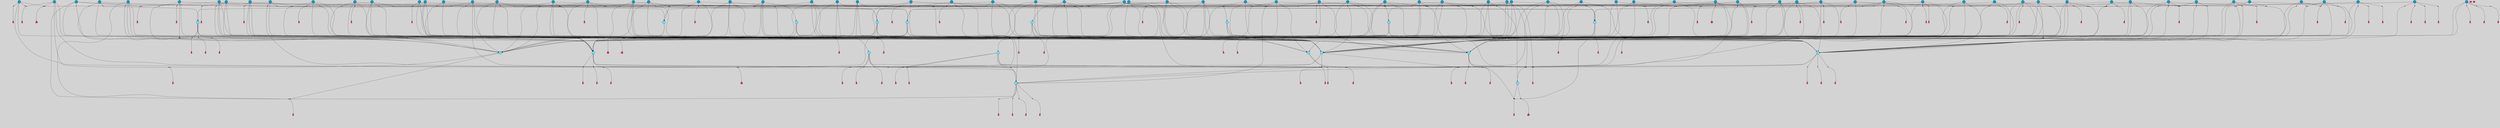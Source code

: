 // File exported with GEGELATI v1.3.1
// On the 2024-04-08 16:56:36
// With the File::TPGGraphDotExporter
digraph{
	graph[pad = "0.212, 0.055" bgcolor = lightgray]
	node[shape=circle style = filled label = ""]
		T3 [fillcolor="#66ddff"]
		T7 [fillcolor="#66ddff"]
		T9 [fillcolor="#66ddff"]
		T11 [fillcolor="#66ddff"]
		T27 [fillcolor="#66ddff"]
		T82 [fillcolor="#66ddff"]
		T111 [fillcolor="#66ddff"]
		T129 [fillcolor="#66ddff"]
		T194 [fillcolor="#66ddff"]
		T319 [fillcolor="#66ddff"]
		T345 [fillcolor="#66ddff"]
		T350 [fillcolor="#66ddff"]
		T413 [fillcolor="#66ddff"]
		T459 [fillcolor="#66ddff"]
		T557 [fillcolor="#1199bb"]
		T562 [fillcolor="#1199bb"]
		T571 [fillcolor="#1199bb"]
		T573 [fillcolor="#66ddff"]
		T583 [fillcolor="#1199bb"]
		T591 [fillcolor="#1199bb"]
		T592 [fillcolor="#1199bb"]
		T599 [fillcolor="#1199bb"]
		T613 [fillcolor="#66ddff"]
		T624 [fillcolor="#66ddff"]
		T630 [fillcolor="#1199bb"]
		T657 [fillcolor="#1199bb"]
		T658 [fillcolor="#1199bb"]
		T659 [fillcolor="#1199bb"]
		T666 [fillcolor="#1199bb"]
		T667 [fillcolor="#1199bb"]
		T668 [fillcolor="#1199bb"]
		T669 [fillcolor="#1199bb"]
		T671 [fillcolor="#1199bb"]
		T673 [fillcolor="#1199bb"]
		T606 [fillcolor="#1199bb"]
		T678 [fillcolor="#1199bb"]
		T679 [fillcolor="#1199bb"]
		T681 [fillcolor="#1199bb"]
		T687 [fillcolor="#1199bb"]
		T689 [fillcolor="#1199bb"]
		T691 [fillcolor="#1199bb"]
		T692 [fillcolor="#1199bb"]
		T694 [fillcolor="#66ddff"]
		T695 [fillcolor="#66ddff"]
		T698 [fillcolor="#1199bb"]
		T702 [fillcolor="#1199bb"]
		T704 [fillcolor="#1199bb"]
		T706 [fillcolor="#1199bb"]
		T707 [fillcolor="#1199bb"]
		T708 [fillcolor="#1199bb"]
		T709 [fillcolor="#1199bb"]
		T710 [fillcolor="#1199bb"]
		T711 [fillcolor="#1199bb"]
		T712 [fillcolor="#1199bb"]
		T713 [fillcolor="#1199bb"]
		T714 [fillcolor="#1199bb"]
		T715 [fillcolor="#1199bb"]
		T716 [fillcolor="#1199bb"]
		T718 [fillcolor="#1199bb"]
		T719 [fillcolor="#1199bb"]
		T720 [fillcolor="#1199bb"]
		T721 [fillcolor="#1199bb"]
		T14 [fillcolor="#1199bb"]
		T722 [fillcolor="#1199bb"]
		T723 [fillcolor="#1199bb"]
		T724 [fillcolor="#1199bb"]
		T725 [fillcolor="#1199bb"]
		T726 [fillcolor="#1199bb"]
		T727 [fillcolor="#1199bb"]
		T728 [fillcolor="#1199bb"]
		T729 [fillcolor="#1199bb"]
		T730 [fillcolor="#1199bb"]
		T731 [fillcolor="#1199bb"]
		T732 [fillcolor="#1199bb"]
		T733 [fillcolor="#1199bb"]
		T533 [fillcolor="#1199bb"]
		T734 [fillcolor="#1199bb"]
		T735 [fillcolor="#1199bb"]
		T736 [fillcolor="#1199bb"]
		T737 [fillcolor="#1199bb"]
		T738 [fillcolor="#1199bb"]
		T739 [fillcolor="#1199bb"]
		T740 [fillcolor="#1199bb"]
		T741 [fillcolor="#1199bb"]
		T742 [fillcolor="#1199bb"]
		T743 [fillcolor="#1199bb"]
		T744 [fillcolor="#1199bb"]
		T745 [fillcolor="#1199bb"]
		T746 [fillcolor="#1199bb"]
		T747 [fillcolor="#1199bb"]
		T748 [fillcolor="#1199bb"]
		T749 [fillcolor="#1199bb"]
		T750 [fillcolor="#1199bb"]
		T751 [fillcolor="#1199bb"]
		T752 [fillcolor="#1199bb"]
		P8273 [fillcolor="#cccccc" shape=point] //6|
		I8273 [shape=box style=invis label="6|1&2|6#1|7&#92;n10|7&2|0#1|5&#92;n9|4&0|1#2|2&#92;n8|6&0|0#1|0&#92;n"]
		P8273 -> I8273[style=invis]
		A5883 [fillcolor="#ff3366" shape=box margin=0.03 width=0 height=0 label="3"]
		T3 -> P8273 -> A5883
		P8274 [fillcolor="#cccccc" shape=point] //3|
		I8274 [shape=box style=invis label="7|6&2|4#0|2&#92;n10|3&2|7#1|4&#92;n11|6&0|4#0|1&#92;n7|1&0|0#2|6&#92;n7|6&0|3#2|6&#92;n4|0&2|6#0|1&#92;n4|4&2|5#0|2&#92;n4|6&0|4#2|7&#92;n10|0&2|3#1|5&#92;n2|6&0|5#0|2&#92;n1|0&2|3#0|7&#92;n1|6&2|0#0|5&#92;n6|2&0|1#0|7&#92;n9|2&0|3#2|7&#92;n5|3&0|6#0|6&#92;n1|7&2|5#2|3&#92;n8|1&2|7#0|6&#92;n1|0&2|5#2|1&#92;n7|1&2|2#2|5&#92;n7|4&2|6#0|3&#92;n"]
		P8274 -> I8274[style=invis]
		A5884 [fillcolor="#ff3366" shape=box margin=0.03 width=0 height=0 label="4"]
		T3 -> P8274 -> A5884
		P8275 [fillcolor="#cccccc" shape=point] //-3|
		I8275 [shape=box style=invis label="1|6&2|7#0|7&#92;n10|2&0|7#1|3&#92;n9|6&2|7#2|2&#92;n5|3&0|7#0|7&#92;n1|6&2|3#0|0&#92;n2|3&2|3#2|2&#92;n5|1&2|6#0|6&#92;n"]
		P8275 -> I8275[style=invis]
		A5885 [fillcolor="#ff3366" shape=box margin=0.03 width=0 height=0 label="7"]
		T7 -> P8275 -> A5885
		P8276 [fillcolor="#cccccc" shape=point] //5|
		I8276 [shape=box style=invis label="0|5&2|3#0|1&#92;n0|6&2|1#2|4&#92;n6|2&2|6#0|7&#92;n7|4&0|3#0|1&#92;n5|4&0|7#1|6&#92;n9|1&0|5#2|2&#92;n6|3&2|3#1|7&#92;n11|7&2|4#1|6&#92;n2|5&0|1#0|0&#92;n4|7&0|0#0|2&#92;n6|2&0|6#0|0&#92;n2|1&2|6#2|4&#92;n10|0&2|0#1|0&#92;n6|6&2|4#0|6&#92;n"]
		P8276 -> I8276[style=invis]
		A5886 [fillcolor="#ff3366" shape=box margin=0.03 width=0 height=0 label="8"]
		T7 -> P8276 -> A5886
		P8277 [fillcolor="#cccccc" shape=point] //-6|
		I8277 [shape=box style=invis label="11|1&0|7#2|0&#92;n10|4&0|1#1|0&#92;n4|3&2|4#2|1&#92;n0|5&2|0#0|0&#92;n6|1&0|0#0|3&#92;n8|2&2|0#0|4&#92;n11|4&2|0#1|6&#92;n7|0&2|6#2|3&#92;n5|3&2|6#2|0&#92;n2|0&2|0#0|4&#92;n"]
		P8277 -> I8277[style=invis]
		A5887 [fillcolor="#ff3366" shape=box margin=0.03 width=0 height=0 label="9"]
		T9 -> P8277 -> A5887
		P8278 [fillcolor="#cccccc" shape=point] //2|
		I8278 [shape=box style=invis label="6|3&2|7#1|4&#92;n8|6&0|0#2|5&#92;n2|1&0|2#0|3&#92;n8|7&0|6#0|4&#92;n2|1&2|0#0|1&#92;n0|0&2|2#2|3&#92;n6|6&0|7#2|1&#92;n6|1&0|7#2|6&#92;n5|4&2|7#0|4&#92;n0|3&0|4#2|0&#92;n11|0&2|0#2|5&#92;n4|5&2|5#2|4&#92;n5|7&0|6#0|4&#92;n9|7&2|5#0|3&#92;n5|4&2|1#0|3&#92;n5|3&0|1#1|7&#92;n0|4&0|3#2|5&#92;n"]
		P8278 -> I8278[style=invis]
		A5888 [fillcolor="#ff3366" shape=box margin=0.03 width=0 height=0 label="10"]
		T9 -> P8278 -> A5888
		P8279 [fillcolor="#cccccc" shape=point] //6|
		I8279 [shape=box style=invis label="3|0&2|7#2|2&#92;n3|2&0|4#2|5&#92;n5|1&0|2#1|0&#92;n8|7&0|1#2|0&#92;n8|5&0|3#0|6&#92;n0|2&0|2#2|3&#92;n1|5&2|5#0|5&#92;n5|6&0|6#0|7&#92;n6|7&0|0#2|6&#92;n1|2&2|3#0|0&#92;n7|7&2|3#0|4&#92;n0|7&2|7#0|6&#92;n1|0&2|2#2|7&#92;n4|4&0|1#0|0&#92;n"]
		P8279 -> I8279[style=invis]
		A5889 [fillcolor="#ff3366" shape=box margin=0.03 width=0 height=0 label="11"]
		T11 -> P8279 -> A5889
		P8280 [fillcolor="#cccccc" shape=point] //-4|
		I8280 [shape=box style=invis label="4|1&0|4#2|6&#92;n1|2&2|2#2|0&#92;n1|2&2|0#0|6&#92;n8|4&2|3#2|5&#92;n5|5&2|1#1|0&#92;n"]
		P8280 -> I8280[style=invis]
		A5890 [fillcolor="#ff3366" shape=box margin=0.03 width=0 height=0 label="12"]
		T11 -> P8280 -> A5890
		P8281 [fillcolor="#cccccc" shape=point] //2|
		I8281 [shape=box style=invis label="9|1&2|3#0|1&#92;n5|2&2|0#2|4&#92;n3|6&2|5#2|7&#92;n7|0&2|5#0|4&#92;n1|2&0|3#0|5&#92;n7|3&2|7#0|0&#92;n"]
		P8281 -> I8281[style=invis]
		A5891 [fillcolor="#ff3366" shape=box margin=0.03 width=0 height=0 label="2"]
		T27 -> P8281 -> A5891
		P8282 [fillcolor="#cccccc" shape=point] //-6|
		I8282 [shape=box style=invis label="7|5&0|4#0|4&#92;n11|0&2|5#2|1&#92;n"]
		P8282 -> I8282[style=invis]
		A5892 [fillcolor="#ff3366" shape=box margin=0.03 width=0 height=0 label="3"]
		T27 -> P8282 -> A5892
		T27 -> P8274
		P8283 [fillcolor="#cccccc" shape=point] //0|
		I8283 [shape=box style=invis label="2|5&0|1#0|6&#92;n6|1&2|2#2|7&#92;n8|0&0|3#1|4&#92;n4|3&2|5#2|4&#92;n8|1&2|4#0|0&#92;n6|6&0|1#2|6&#92;n11|7&2|4#2|5&#92;n6|2&2|4#0|2&#92;n8|5&2|4#2|4&#92;n2|1&2|1#2|2&#92;n2|7&2|5#2|6&#92;n9|7&0|5#0|4&#92;n1|2&0|5#2|6&#92;n4|2&2|3#2|7&#92;n3|3&2|1#0|2&#92;n"]
		P8283 -> I8283[style=invis]
		A5893 [fillcolor="#ff3366" shape=box margin=0.03 width=0 height=0 label="5"]
		T27 -> P8283 -> A5893
		P8284 [fillcolor="#cccccc" shape=point] //0|
		I8284 [shape=box style=invis label="4|0&0|3#2|7&#92;n10|2&0|3#1|7&#92;n3|5&0|2#0|3&#92;n4|5&0|0#2|1&#92;n10|7&2|0#1|2&#92;n5|3&2|3#1|6&#92;n9|5&2|0#0|4&#92;n5|4&2|7#0|2&#92;n10|3&2|7#1|4&#92;n7|2&0|1#2|6&#92;n8|6&0|5#0|5&#92;n8|7&2|3#0|5&#92;n2|6&2|4#0|0&#92;n"]
		P8284 -> I8284[style=invis]
		A5894 [fillcolor="#ff3366" shape=box margin=0.03 width=0 height=0 label="5"]
		T27 -> P8284 -> A5894
		P8285 [fillcolor="#cccccc" shape=point] //6|
		I8285 [shape=box style=invis label="7|0&2|5#1|2&#92;n10|6&2|1#1|3&#92;n7|5&0|2#0|7&#92;n10|7&0|1#1|5&#92;n4|6&2|5#0|5&#92;n4|4&0|7#2|7&#92;n"]
		P8285 -> I8285[style=invis]
		A5895 [fillcolor="#ff3366" shape=box margin=0.03 width=0 height=0 label="7"]
		T82 -> P8285 -> A5895
		P8286 [fillcolor="#cccccc" shape=point] //6|
		I8286 [shape=box style=invis label="0|5&2|3#0|1&#92;n0|6&2|1#2|4&#92;n9|1&0|5#2|2&#92;n7|4&0|3#0|1&#92;n5|4&0|7#1|6&#92;n2|5&0|1#0|0&#92;n6|3&2|3#1|7&#92;n11|7&2|4#1|6&#92;n6|2&2|6#0|1&#92;n4|7&0|0#0|2&#92;n6|2&0|6#0|0&#92;n9|1&2|6#2|4&#92;n10|0&2|0#1|0&#92;n6|6&2|4#0|6&#92;n"]
		P8286 -> I8286[style=invis]
		A5896 [fillcolor="#ff3366" shape=box margin=0.03 width=0 height=0 label="8"]
		T82 -> P8286 -> A5896
		T82 -> P8277
		P8287 [fillcolor="#cccccc" shape=point] //-5|
		I8287 [shape=box style=invis label="0|0&2|3#0|2&#92;n10|5&0|6#1|3&#92;n7|3&0|6#2|3&#92;n3|4&0|6#0|6&#92;n10|5&0|2#1|1&#92;n5|0&0|1#0|3&#92;n6|6&2|5#1|5&#92;n7|4&0|2#1|7&#92;n5|7&0|1#2|5&#92;n1|5&0|0#0|3&#92;n7|5&2|1#2|6&#92;n9|0&0|2#0|0&#92;n4|0&2|4#0|0&#92;n4|6&0|0#2|3&#92;n3|1&0|6#2|5&#92;n7|7&2|1#2|3&#92;n9|4&2|2#0|6&#92;n"]
		P8287 -> I8287[style=invis]
		T111 -> P8287 -> T9
		P8288 [fillcolor="#cccccc" shape=point] //7|
		I8288 [shape=box style=invis label="7|4&2|1#2|0&#92;n4|1&2|4#2|3&#92;n5|0&2|0#2|2&#92;n6|1&2|4#2|6&#92;n"]
		P8288 -> I8288[style=invis]
		A5897 [fillcolor="#ff3366" shape=box margin=0.03 width=0 height=0 label="9"]
		T111 -> P8288 -> A5897
		P8289 [fillcolor="#cccccc" shape=point] //2|
		I8289 [shape=box style=invis label="3|0&2|0#0|1&#92;n11|2&0|7#1|6&#92;n8|7&2|4#0|5&#92;n5|3&0|2#2|6&#92;n4|4&2|4#2|6&#92;n3|0&0|7#0|1&#92;n2|7&2|2#2|5&#92;n9|3&2|6#2|7&#92;n7|7&0|0#0|4&#92;n6|1&2|4#1|3&#92;n5|4&2|0#1|6&#92;n1|3&0|7#0|4&#92;n"]
		P8289 -> I8289[style=invis]
		A5898 [fillcolor="#ff3366" shape=box margin=0.03 width=0 height=0 label="7"]
		T111 -> P8289 -> A5898
		T111 -> P8277
		P8290 [fillcolor="#cccccc" shape=point] //8|
		I8290 [shape=box style=invis label="9|0&0|1#2|0&#92;n10|1&2|5#1|4&#92;n8|2&2|6#0|4&#92;n2|4&2|5#2|3&#92;n4|2&2|2#0|2&#92;n7|5&0|2#0|0&#92;n8|2&2|1#1|3&#92;n8|7&0|7#2|1&#92;n1|1&0|0#0|7&#92;n5|6&2|5#1|0&#92;n6|6&2|5#0|0&#92;n11|4&0|3#2|6&#92;n4|2&2|4#0|7&#92;n5|6&0|1#2|0&#92;n11|3&0|2#0|7&#92;n"]
		P8290 -> I8290[style=invis]
		A5899 [fillcolor="#ff3366" shape=box margin=0.03 width=0 height=0 label="6"]
		T129 -> P8290 -> A5899
		P8291 [fillcolor="#cccccc" shape=point] //5|
		I8291 [shape=box style=invis label="3|0&2|0#0|1&#92;n3|0&0|7#0|1&#92;n5|3&0|2#2|6&#92;n4|4&2|4#2|6&#92;n11|2&0|7#1|6&#92;n2|7&2|2#2|5&#92;n9|3&2|6#2|7&#92;n7|7&0|0#0|4&#92;n6|1&2|4#2|3&#92;n5|4&2|0#1|6&#92;n1|3&0|7#0|4&#92;n"]
		P8291 -> I8291[style=invis]
		A5900 [fillcolor="#ff3366" shape=box margin=0.03 width=0 height=0 label="7"]
		T129 -> P8291 -> A5900
		P8292 [fillcolor="#cccccc" shape=point] //10|
		I8292 [shape=box style=invis label="4|5&2|7#2|1&#92;n1|7&2|3#0|6&#92;n3|5&2|2#0|3&#92;n10|3&0|7#1|4&#92;n7|1&0|4#2|6&#92;n10|2&0|3#1|7&#92;n9|5&2|0#0|4&#92;n4|0&0|3#2|7&#92;n11|4&2|6#1|2&#92;n5|4&2|7#0|2&#92;n2|6&2|4#0|0&#92;n6|5&0|7#2|1&#92;n5|3&2|3#1|6&#92;n10|7&2|0#1|2&#92;n"]
		P8292 -> I8292[style=invis]
		A5901 [fillcolor="#ff3366" shape=box margin=0.03 width=0 height=0 label="5"]
		T129 -> P8292 -> A5901
		P8293 [fillcolor="#cccccc" shape=point] //5|
		I8293 [shape=box style=invis label="9|4&2|3#1|3&#92;n0|4&2|4#0|5&#92;n6|1&2|6#2|5&#92;n4|0&0|5#2|0&#92;n"]
		P8293 -> I8293[style=invis]
		A5902 [fillcolor="#ff3366" shape=box margin=0.03 width=0 height=0 label="7"]
		T129 -> P8293 -> A5902
		P8294 [fillcolor="#cccccc" shape=point] //6|
		I8294 [shape=box style=invis label="9|4&2|7#0|6&#92;n8|4&0|1#1|0&#92;n1|3&0|0#2|1&#92;n2|4&0|6#2|2&#92;n5|1&2|5#0|7&#92;n3|0&0|3#2|6&#92;n2|2&2|6#0|2&#92;n8|4&0|4#2|2&#92;n5|1&2|4#0|3&#92;n9|4&0|6#0|6&#92;n5|0&2|2#1|5&#92;n11|7&0|0#1|1&#92;n0|4&0|3#0|3&#92;n7|7&2|4#2|5&#92;n1|5&0|1#2|1&#92;n"]
		P8294 -> I8294[style=invis]
		A5903 [fillcolor="#ff3366" shape=box margin=0.03 width=0 height=0 label="1"]
		T129 -> P8294 -> A5903
		P8295 [fillcolor="#cccccc" shape=point] //5|
		I8295 [shape=box style=invis label="3|0&2|0#2|1&#92;n3|0&0|7#0|1&#92;n5|3&0|2#2|6&#92;n4|4&2|4#2|6&#92;n5|4&2|0#1|6&#92;n2|7&2|2#2|5&#92;n1|3&0|7#0|4&#92;n11|6&2|2#0|7&#92;n7|7&0|0#0|4&#92;n6|1&2|4#2|3&#92;n11|0&0|7#1|6&#92;n9|3&2|6#2|7&#92;n"]
		P8295 -> I8295[style=invis]
		A5904 [fillcolor="#ff3366" shape=box margin=0.03 width=0 height=0 label="7"]
		T194 -> P8295 -> A5904
		P8296 [fillcolor="#cccccc" shape=point] //4|
		I8296 [shape=box style=invis label="7|1&0|6#0|1&#92;n6|7&2|7#1|7&#92;n10|1&2|1#1|1&#92;n9|6&2|2#1|4&#92;n4|7&0|4#2|2&#92;n9|6&0|5#1|1&#92;n10|0&2|6#1|6&#92;n5|1&0|1#2|3&#92;n10|1&0|5#1|0&#92;n3|4&2|3#0|0&#92;n8|2&0|5#2|4&#92;n1|6&2|0#0|0&#92;n2|3&0|1#2|6&#92;n5|2&2|2#1|6&#92;n2|2&0|1#2|1&#92;n3|1&2|7#0|3&#92;n6|7&2|3#0|4&#92;n"]
		P8296 -> I8296[style=invis]
		A5905 [fillcolor="#ff3366" shape=box margin=0.03 width=0 height=0 label="10"]
		T194 -> P8296 -> A5905
		P8297 [fillcolor="#cccccc" shape=point] //-4|
		I8297 [shape=box style=invis label="0|4&0|0#2|7&#92;n8|5&2|4#2|4&#92;n4|3&2|5#2|4&#92;n11|7&2|2#2|5&#92;n6|5&2|2#2|7&#92;n3|2&0|7#0|7&#92;n3|3&2|1#0|3&#92;n2|6&0|3#2|5&#92;n0|1&2|6#2|2&#92;n8|2&0|0#1|6&#92;n0|7&0|5#0|4&#92;n9|5&0|3#2|7&#92;n2|7&2|5#2|6&#92;n9|0&2|0#0|1&#92;n1|2&2|4#0|2&#92;n"]
		P8297 -> I8297[style=invis]
		T194 -> P8297 -> T27
		P8298 [fillcolor="#cccccc" shape=point] //7|
		I8298 [shape=box style=invis label="7|4&2|7#0|4&#92;n4|6&0|1#2|5&#92;n2|1&2|3#0|0&#92;n4|3&2|0#0|1&#92;n0|0&2|7#2|7&#92;n7|7&0|5#2|3&#92;n5|0&2|1#2|2&#92;n10|0&0|4#1|2&#92;n4|4&0|7#0|0&#92;n6|7&0|2#0|1&#92;n1|4&2|5#0|4&#92;n"]
		P8298 -> I8298[style=invis]
		A5906 [fillcolor="#ff3366" shape=box margin=0.03 width=0 height=0 label="0"]
		T194 -> P8298 -> A5906
		P8299 [fillcolor="#cccccc" shape=point] //9|
		I8299 [shape=box style=invis label="11|0&2|0#1|1&#92;n3|6&0|6#0|0&#92;n1|4&0|0#2|4&#92;n7|5&2|2#1|3&#92;n11|7&2|6#1|7&#92;n5|2&0|6#1|5&#92;n9|5&0|6#0|3&#92;n2|2&2|7#0|5&#92;n9|3&2|2#2|0&#92;n11|0&2|7#0|1&#92;n1|1&2|0#0|1&#92;n6|6&0|6#1|2&#92;n9|7&0|1#0|3&#92;n2|0&2|4#2|5&#92;n2|4&2|2#0|0&#92;n6|1&2|1#1|7&#92;n10|7&2|5#1|6&#92;n11|5&2|7#2|4&#92;n"]
		P8299 -> I8299[style=invis]
		A5907 [fillcolor="#ff3366" shape=box margin=0.03 width=0 height=0 label="1"]
		T319 -> P8299 -> A5907
		T319 -> P8293
		P8300 [fillcolor="#cccccc" shape=point] //9|
		I8300 [shape=box style=invis label="9|6&2|0#1|3&#92;n7|1&0|3#0|4&#92;n9|6&2|0#0|1&#92;n1|5&0|0#0|5&#92;n8|6&2|4#0|0&#92;n7|4&2|4#0|7&#92;n6|0&2|4#2|0&#92;n7|7&2|4#2|2&#92;n"]
		P8300 -> I8300[style=invis]
		A5908 [fillcolor="#ff3366" shape=box margin=0.03 width=0 height=0 label="5"]
		T319 -> P8300 -> A5908
		T319 -> P8297
		P8301 [fillcolor="#cccccc" shape=point] //-4|
		I8301 [shape=box style=invis label="11|3&0|7#1|7&#92;n11|7&0|7#2|7&#92;n5|3&0|3#2|0&#92;n0|1&2|2#0|4&#92;n0|0&0|4#2|5&#92;n6|3&2|1#2|3&#92;n11|7&0|0#0|4&#92;n0|0&0|0#0|2&#92;n1|1&0|4#0|3&#92;n6|5&2|7#1|2&#92;n6|6&0|3#2|7&#92;n6|2&0|4#0|0&#92;n5|5&2|6#0|5&#92;n"]
		P8301 -> I8301[style=invis]
		A5909 [fillcolor="#ff3366" shape=box margin=0.03 width=0 height=0 label="8"]
		T319 -> P8301 -> A5909
		T345 -> P8276
		P8302 [fillcolor="#cccccc" shape=point] //10|
		I8302 [shape=box style=invis label="8|6&0|0#1|2&#92;n4|3&0|3#0|3&#92;n10|7&2|0#1|5&#92;n7|0&2|6#2|2&#92;n9|2&0|4#0|7&#92;n2|7&2|1#0|4&#92;n"]
		P8302 -> I8302[style=invis]
		A5910 [fillcolor="#ff3366" shape=box margin=0.03 width=0 height=0 label="3"]
		T345 -> P8302 -> A5910
		P8303 [fillcolor="#cccccc" shape=point] //4|
		I8303 [shape=box style=invis label="11|1&0|7#2|0&#92;n0|7&2|2#2|0&#92;n4|3&2|4#2|1&#92;n0|5&2|0#0|6&#92;n6|1&0|0#0|3&#92;n8|2&2|0#0|4&#92;n7|0&2|6#2|3&#92;n10|4&0|1#1|0&#92;n5|3&2|6#2|0&#92;n2|0&2|0#0|4&#92;n"]
		P8303 -> I8303[style=invis]
		T345 -> P8303 -> T27
		P8304 [fillcolor="#cccccc" shape=point] //-9|
		I8304 [shape=box style=invis label="2|0&2|0#2|1&#92;n4|4&2|4#2|6&#92;n9|1&0|3#1|7&#92;n5|3&0|2#2|6&#92;n2|7&2|2#2|5&#92;n5|4&2|0#1|6&#92;n3|0&0|7#0|1&#92;n1|3&0|7#0|4&#92;n11|6&2|2#0|7&#92;n7|7&0|0#0|4&#92;n11|0&0|7#1|6&#92;n9|3&2|6#2|7&#92;n"]
		P8304 -> I8304[style=invis]
		A5911 [fillcolor="#ff3366" shape=box margin=0.03 width=0 height=0 label="7"]
		T345 -> P8304 -> A5911
		P8305 [fillcolor="#cccccc" shape=point] //-8|
		I8305 [shape=box style=invis label="0|5&2|3#0|1&#92;n0|6&2|1#2|4&#92;n4|7&0|0#0|2&#92;n7|4&0|3#2|1&#92;n10|2&0|7#1|4&#92;n5|4&0|7#1|6&#92;n6|3&2|3#1|7&#92;n11|7&2|4#1|6&#92;n2|5&0|1#0|0&#92;n6|2&2|6#0|7&#92;n6|2&0|6#0|0&#92;n2|1&2|6#2|4&#92;n10|0&2|0#1|0&#92;n6|6&2|4#0|6&#92;n"]
		P8305 -> I8305[style=invis]
		A5912 [fillcolor="#ff3366" shape=box margin=0.03 width=0 height=0 label="8"]
		T345 -> P8305 -> A5912
		T350 -> P8297
		T350 -> P8298
		P8306 [fillcolor="#cccccc" shape=point] //3|
		I8306 [shape=box style=invis label="5|4&2|7#0|1&#92;n0|6&0|6#2|2&#92;n9|5&2|2#2|0&#92;n3|6&2|7#0|2&#92;n3|5&0|0#0|6&#92;n2|6&0|6#2|2&#92;n2|6&2|2#0|0&#92;n5|1&0|4#0|5&#92;n2|6&0|5#2|5&#92;n1|0&0|7#2|2&#92;n4|7&0|6#2|4&#92;n7|3&0|6#2|5&#92;n1|1&0|1#0|3&#92;n"]
		P8306 -> I8306[style=invis]
		A5913 [fillcolor="#ff3366" shape=box margin=0.03 width=0 height=0 label="1"]
		T350 -> P8306 -> A5913
		P8307 [fillcolor="#cccccc" shape=point] //-2|
		I8307 [shape=box style=invis label="2|0&2|3#2|5&#92;n10|3&2|7#1|4&#92;n8|1&2|7#0|6&#92;n7|6&0|3#2|6&#92;n4|0&2|6#0|1&#92;n4|4&2|5#0|2&#92;n4|6&0|2#2|7&#92;n7|6&2|4#0|2&#92;n11|7&2|7#0|3&#92;n6|6&0|3#0|6&#92;n1|6&2|0#0|5&#92;n11|6&0|4#0|1&#92;n2|6&0|5#0|2&#92;n6|2&0|1#0|7&#92;n9|2&0|3#2|7&#92;n5|3&0|6#0|6&#92;n7|1&2|2#2|5&#92;n1|0&2|3#0|7&#92;n1|0&2|5#0|1&#92;n3|4&2|6#0|3&#92;n"]
		P8307 -> I8307[style=invis]
		A5914 [fillcolor="#ff3366" shape=box margin=0.03 width=0 height=0 label="4"]
		T350 -> P8307 -> A5914
		T350 -> P8298
		P8308 [fillcolor="#cccccc" shape=point] //-4|
		I8308 [shape=box style=invis label="1|5&2|1#2|4&#92;n3|0&2|3#2|6&#92;n0|3&0|0#0|1&#92;n8|6&2|5#1|5&#92;n9|7&2|5#2|0&#92;n4|1&0|7#2|2&#92;n4|2&0|3#0|0&#92;n"]
		P8308 -> I8308[style=invis]
		A5915 [fillcolor="#ff3366" shape=box margin=0.03 width=0 height=0 label="2"]
		T413 -> P8308 -> A5915
		T413 -> P8286
		P8309 [fillcolor="#cccccc" shape=point] //-4|
		I8309 [shape=box style=invis label="7|5&2|2#0|7&#92;n9|6&2|3#0|3&#92;n10|6&2|1#1|0&#92;n8|0&0|5#1|3&#92;n7|5&0|5#1|5&#92;n5|1&2|5#2|1&#92;n"]
		P8309 -> I8309[style=invis]
		A5916 [fillcolor="#ff3366" shape=box margin=0.03 width=0 height=0 label="7"]
		T413 -> P8309 -> A5916
		T413 -> P8296
		P8310 [fillcolor="#cccccc" shape=point] //-5|
		I8310 [shape=box style=invis label="7|7&2|4#0|6&#92;n8|5&2|1#0|3&#92;n0|0&0|0#2|7&#92;n2|2&0|5#2|4&#92;n1|0&2|5#0|2&#92;n11|1&2|3#0|5&#92;n2|7&2|0#2|3&#92;n9|4&2|7#1|2&#92;n5|5&0|7#0|5&#92;n"]
		P8310 -> I8310[style=invis]
		T413 -> P8310 -> T319
		T459 -> P8308
		T459 -> P8309
		T459 -> P8296
		T459 -> P8310
		P8311 [fillcolor="#cccccc" shape=point] //8|
		I8311 [shape=box style=invis label="6|5&2|5#0|4&#92;n9|0&0|5#0|7&#92;n2|6&0|4#2|4&#92;n7|1&0|3#0|2&#92;n1|4&2|4#0|3&#92;n3|2&2|2#0|3&#92;n"]
		P8311 -> I8311[style=invis]
		T459 -> P8311 -> T350
		T557 -> P8310
		T557 -> P8273
		T557 -> P8296
		P8312 [fillcolor="#cccccc" shape=point] //4|
		I8312 [shape=box style=invis label="7|1&0|6#0|1&#92;n5|2&2|5#1|6&#92;n10|1&2|1#1|1&#92;n9|6&2|2#1|4&#92;n4|7&0|4#2|2&#92;n9|6&0|4#1|1&#92;n10|0&2|6#1|6&#92;n5|1&0|1#2|3&#92;n1|6&2|0#0|1&#92;n8|2&0|5#2|4&#92;n3|4&2|3#0|0&#92;n10|1&0|5#1|0&#92;n2|2&0|1#2|1&#92;n3|1&2|7#0|3&#92;n"]
		P8312 -> I8312[style=invis]
		A5917 [fillcolor="#ff3366" shape=box margin=0.03 width=0 height=0 label="10"]
		T557 -> P8312 -> A5917
		P8313 [fillcolor="#cccccc" shape=point] //1|
		I8313 [shape=box style=invis label="10|5&2|0#1|7&#92;n9|2&2|7#2|2&#92;n9|0&2|5#2|1&#92;n"]
		P8313 -> I8313[style=invis]
		A5918 [fillcolor="#ff3366" shape=box margin=0.03 width=0 height=0 label="3"]
		T557 -> P8313 -> A5918
		P8314 [fillcolor="#cccccc" shape=point] //0|
		I8314 [shape=box style=invis label="4|3&0|6#0|3&#92;n5|7&2|3#2|2&#92;n5|6&0|7#1|2&#92;n1|4&2|6#0|3&#92;n11|1&0|4#2|6&#92;n9|5&2|4#1|4&#92;n2|4&0|5#0|7&#92;n10|0&0|6#1|2&#92;n3|1&0|6#0|2&#92;n2|7&2|7#2|6&#92;n5|2&0|5#1|5&#92;n10|4&2|5#1|7&#92;n10|6&2|0#1|4&#92;n8|4&2|1#2|5&#92;n4|0&0|4#2|4&#92;n4|5&2|7#0|6&#92;n11|5&2|6#2|3&#92;n0|3&0|5#0|1&#92;n"]
		P8314 -> I8314[style=invis]
		T562 -> P8314 -> T111
		P8315 [fillcolor="#cccccc" shape=point] //9|
		I8315 [shape=box style=invis label="8|0&0|5#0|1&#92;n0|6&2|0#0|7&#92;n5|7&0|1#1|4&#92;n5|1&0|6#2|7&#92;n11|3&0|7#1|6&#92;n10|2&2|5#1|6&#92;n10|0&0|3#1|4&#92;n0|0&2|5#0|7&#92;n0|0&2|5#0|1&#92;n0|4&2|2#2|3&#92;n11|7&2|5#0|5&#92;n"]
		P8315 -> I8315[style=invis]
		T562 -> P8315 -> T7
		P8316 [fillcolor="#cccccc" shape=point] //8|
		I8316 [shape=box style=invis label="4|3&0|6#0|5&#92;n2|6&0|6#2|1&#92;n9|3&2|2#0|5&#92;n3|0&2|6#0|3&#92;n9|7&0|5#1|4&#92;n"]
		P8316 -> I8316[style=invis]
		T562 -> P8316 -> T194
		P8317 [fillcolor="#cccccc" shape=point] //10|
		I8317 [shape=box style=invis label="5|7&2|3#2|2&#92;n5|7&0|7#1|2&#92;n1|4&2|6#0|3&#92;n11|1&0|4#2|6&#92;n9|5&2|4#1|4&#92;n8|4&2|1#2|5&#92;n10|0&0|6#1|2&#92;n3|1&0|6#0|2&#92;n2|7&2|7#2|6&#92;n5|2&0|5#1|5&#92;n10|4&2|5#1|7&#92;n10|6&2|0#1|4&#92;n2|4&0|5#0|7&#92;n4|0&0|4#2|4&#92;n4|5&2|7#0|6&#92;n11|5&2|6#2|3&#92;n0|3&0|5#0|1&#92;n"]
		P8317 -> I8317[style=invis]
		T571 -> P8317 -> T111
		P8318 [fillcolor="#cccccc" shape=point] //4|
		I8318 [shape=box style=invis label="9|1&0|3#0|3&#92;n6|0&2|2#0|6&#92;n11|1&2|5#1|0&#92;n5|6&0|6#1|0&#92;n1|2&0|7#0|1&#92;n3|0&0|4#0|0&#92;n9|3&2|7#2|4&#92;n7|4&2|2#2|1&#92;n"]
		P8318 -> I8318[style=invis]
		T571 -> P8318 -> T82
		T571 -> P8315
		P8319 [fillcolor="#cccccc" shape=point] //-1|
		I8319 [shape=box style=invis label="10|7&2|0#1|6&#92;n2|4&2|7#0|4&#92;n11|0&2|0#1|1&#92;n8|7&2|6#0|2&#92;n9|5&0|4#1|6&#92;n6|0&2|4#2|1&#92;n2|0&2|0#0|2&#92;n1|5&0|4#2|4&#92;n9|2&0|1#0|3&#92;n11|3&2|2#2|0&#92;n9|4&2|0#0|7&#92;n1|4&0|2#2|5&#92;n0|0&0|5#2|5&#92;n5|5&2|7#2|4&#92;n"]
		P8319 -> I8319[style=invis]
		A5919 [fillcolor="#ff3366" shape=box margin=0.03 width=0 height=0 label="1"]
		T571 -> P8319 -> A5919
		P8320 [fillcolor="#cccccc" shape=point] //-1|
		I8320 [shape=box style=invis label="2|7&0|3#0|4&#92;n6|0&2|2#0|6&#92;n7|3&2|7#0|0&#92;n7|1&2|5#0|4&#92;n9|1&2|3#0|3&#92;n1|2&0|7#0|5&#92;n5|6&0|6#0|0&#92;n9|6&2|5#2|4&#92;n"]
		P8320 -> I8320[style=invis]
		T571 -> P8320 -> T82
		P8321 [fillcolor="#cccccc" shape=point] //10|
		I8321 [shape=box style=invis label="11|1&0|6#1|0&#92;n6|0&0|1#1|1&#92;n"]
		P8321 -> I8321[style=invis]
		A5920 [fillcolor="#ff3366" shape=box margin=0.03 width=0 height=0 label="3"]
		T573 -> P8321 -> A5920
		P8322 [fillcolor="#cccccc" shape=point] //0|
		I8322 [shape=box style=invis label="4|3&0|6#0|3&#92;n5|7&2|3#2|2&#92;n1|4&2|6#0|3&#92;n11|1&0|4#2|6&#92;n9|6&2|4#1|4&#92;n2|4&0|5#0|7&#92;n10|0&0|6#1|2&#92;n3|1&0|6#0|2&#92;n2|7&2|7#2|6&#92;n5|2&0|5#1|5&#92;n10|4&2|5#1|7&#92;n10|6&2|0#1|4&#92;n8|4&2|1#2|5&#92;n1|4&2|7#2|0&#92;n4|0&0|4#2|4&#92;n4|5&2|7#0|6&#92;n11|5&2|6#2|3&#92;n0|3&0|5#0|1&#92;n"]
		P8322 -> I8322[style=invis]
		T573 -> P8322 -> T111
		P8323 [fillcolor="#cccccc" shape=point] //-7|
		I8323 [shape=box style=invis label="8|0&0|5#0|1&#92;n11|3&0|7#1|6&#92;n5|1&0|6#2|7&#92;n5|7&0|1#1|4&#92;n0|6&2|0#0|7&#92;n10|2&2|5#1|6&#92;n0|0&2|1#0|7&#92;n0|0&2|5#0|1&#92;n0|3&2|2#2|3&#92;n9|3&0|5#0|6&#92;n"]
		P8323 -> I8323[style=invis]
		T573 -> P8323 -> T7
		T573 -> P8314
		P8324 [fillcolor="#cccccc" shape=point] //-6|
		I8324 [shape=box style=invis label="4|3&2|4#2|1&#92;n3|3&0|1#2|0&#92;n8|1&2|6#0|4&#92;n6|1&0|0#0|3&#92;n2|0&2|0#0|4&#92;n9|6&2|6#1|0&#92;n3|1&2|3#2|6&#92;n6|0&2|0#0|1&#92;n5|3&2|7#2|0&#92;n4|1&2|4#2|4&#92;n7|7&2|3#1|4&#92;n4|1&0|2#0|0&#92;n7|6&0|5#1|7&#92;n"]
		P8324 -> I8324[style=invis]
		A5921 [fillcolor="#ff3366" shape=box margin=0.03 width=0 height=0 label="9"]
		T573 -> P8324 -> A5921
		P8325 [fillcolor="#cccccc" shape=point] //7|
		I8325 [shape=box style=invis label="4|3&0|6#0|3&#92;n5|7&2|3#2|2&#92;n8|4&2|1#2|5&#92;n11|1&0|4#2|6&#92;n9|6&2|4#1|4&#92;n10|0&0|6#1|2&#92;n3|1&0|6#0|5&#92;n1|4&2|7#2|0&#92;n5|2&0|5#1|5&#92;n0|3&0|6#2|4&#92;n10|4&2|5#1|7&#92;n3|2&2|0#0|4&#92;n1|4&2|6#0|3&#92;n0|3&0|5#0|1&#92;n2|7&2|7#2|6&#92;n4|5&2|7#0|2&#92;n11|5&2|6#2|3&#92;n4|0&0|4#2|4&#92;n"]
		P8325 -> I8325[style=invis]
		T583 -> P8325 -> T111
		P8326 [fillcolor="#cccccc" shape=point] //-3|
		I8326 [shape=box style=invis label="11|7&0|1#0|3&#92;n10|7&2|0#1|6&#92;n5|6&2|3#0|7&#92;n2|4&2|7#0|4&#92;n11|0&2|0#1|1&#92;n7|6&0|0#2|5&#92;n1|4&0|2#2|5&#92;n9|5&0|4#1|6&#92;n5|5&2|7#2|4&#92;n1|5&0|4#2|4&#92;n9|2&0|1#0|3&#92;n6|3&2|4#2|1&#92;n9|4&2|0#0|7&#92;n8|7&2|6#0|2&#92;n0|0&0|4#2|5&#92;n11|3&2|2#1|0&#92;n"]
		P8326 -> I8326[style=invis]
		A5922 [fillcolor="#ff3366" shape=box margin=0.03 width=0 height=0 label="1"]
		T583 -> P8326 -> A5922
		T583 -> P8315
		P8327 [fillcolor="#cccccc" shape=point] //-7|
		I8327 [shape=box style=invis label="6|3&0|1#1|5&#92;n11|1&2|6#1|2&#92;n4|3&0|3#0|0&#92;n1|3&2|4#2|2&#92;n6|4&2|2#0|7&#92;n4|2&2|7#2|5&#92;n4|3&2|7#2|6&#92;n7|3&0|3#2|7&#92;n8|4&2|6#2|7&#92;n1|2&0|3#2|3&#92;n9|6&2|6#2|6&#92;n9|0&0|2#1|3&#92;n"]
		P8327 -> I8327[style=invis]
		A5923 [fillcolor="#ff3366" shape=box margin=0.03 width=0 height=0 label="3"]
		T583 -> P8327 -> A5923
		P8328 [fillcolor="#cccccc" shape=point] //4|
		I8328 [shape=box style=invis label="0|5&2|3#0|1&#92;n0|6&2|1#2|4&#92;n6|2&2|6#0|7&#92;n9|1&2|5#2|2&#92;n7|4&0|3#0|1&#92;n11|7&2|4#1|6&#92;n9|0&2|7#1|1&#92;n5|4&0|7#1|6&#92;n2|5&0|1#0|0&#92;n4|7&0|0#0|2&#92;n6|2&0|6#0|0&#92;n2|1&2|6#2|4&#92;n10|0&0|0#1|0&#92;n2|7&2|6#0|3&#92;n6|6&2|4#0|6&#92;n"]
		P8328 -> I8328[style=invis]
		T591 -> P8328 -> T129
		P8329 [fillcolor="#cccccc" shape=point] //8|
		I8329 [shape=box style=invis label="11|4&2|0#1|6&#92;n4|3&0|6#0|5&#92;n3|0&2|6#0|3&#92;n9|3&2|5#0|5&#92;n2|6&0|6#2|1&#92;n9|7&0|5#1|4&#92;n"]
		P8329 -> I8329[style=invis]
		T591 -> P8329 -> T194
		T591 -> P8310
		P8330 [fillcolor="#cccccc" shape=point] //2|
		I8330 [shape=box style=invis label="0|0&2|3#0|2&#92;n10|5&0|6#1|3&#92;n7|3&0|6#2|3&#92;n3|4&0|6#0|6&#92;n10|5&0|2#1|1&#92;n5|0&0|1#0|3&#92;n6|6&2|5#1|5&#92;n7|4&0|2#1|7&#92;n5|7&0|1#2|5&#92;n0|5&2|5#0|1&#92;n1|5&0|0#0|3&#92;n4|0&2|4#0|0&#92;n7|5&2|1#2|6&#92;n4|6&0|0#2|3&#92;n3|1&0|6#2|5&#92;n7|7&2|1#2|6&#92;n9|4&2|2#0|6&#92;n"]
		P8330 -> I8330[style=invis]
		T591 -> P8330 -> T9
		T592 -> P8310
		T592 -> P8296
		T592 -> P8312
		T592 -> P8313
		P8331 [fillcolor="#cccccc" shape=point] //-6|
		I8331 [shape=box style=invis label="0|3&2|3#2|0&#92;n3|7&2|2#2|6&#92;n11|5&2|6#0|2&#92;n5|5&2|6#2|0&#92;n3|0&0|6#0|3&#92;n4|7&0|7#2|7&#92;n7|2&2|5#1|5&#92;n9|4&2|3#1|5&#92;n2|5&2|7#2|4&#92;n1|2&0|5#0|1&#92;n5|4&2|4#1|3&#92;n7|0&0|7#1|1&#92;n9|3&0|6#1|4&#92;n"]
		P8331 -> I8331[style=invis]
		A5924 [fillcolor="#ff3366" shape=box margin=0.03 width=0 height=0 label="5"]
		T592 -> P8331 -> A5924
		P8332 [fillcolor="#cccccc" shape=point] //2|
		I8332 [shape=box style=invis label="9|0&2|3#0|3&#92;n4|6&0|0#2|7&#92;n"]
		P8332 -> I8332[style=invis]
		A5925 [fillcolor="#ff3366" shape=box margin=0.03 width=0 height=0 label="2"]
		T599 -> P8332 -> A5925
		P8333 [fillcolor="#cccccc" shape=point] //-9|
		I8333 [shape=box style=invis label="6|2&0|6#0|0&#92;n7|3&2|7#2|1&#92;n6|6&2|2#0|6&#92;n6|0&2|7#2|5&#92;n2|7&0|0#2|2&#92;n2|2&2|6#0|7&#92;n8|4&2|0#2|0&#92;n7|6&2|4#0|3&#92;n6|1&0|6#0|5&#92;n2|5&0|1#0|0&#92;n0|6&2|2#2|5&#92;n5|4&0|5#0|1&#92;n"]
		P8333 -> I8333[style=invis]
		T599 -> P8333 -> T129
		T599 -> P8329
		P8334 [fillcolor="#cccccc" shape=point] //-1|
		I8334 [shape=box style=invis label="2|1&2|6#2|4&#92;n2|3&2|4#2|7&#92;n0|4&2|5#0|1&#92;n5|7&2|1#2|3&#92;n0|6&2|1#2|4&#92;n7|4&0|3#0|1&#92;n10|0&0|0#1|0&#92;n9|1&0|5#2|2&#92;n5|4&0|7#1|6&#92;n2|5&0|1#0|0&#92;n4|7&0|0#0|4&#92;n6|2&0|6#0|0&#92;n9|0&2|7#1|1&#92;n11|7&2|4#1|1&#92;n"]
		P8334 -> I8334[style=invis]
		T599 -> P8334 -> T129
		P8335 [fillcolor="#cccccc" shape=point] //6|
		I8335 [shape=box style=invis label="1|4&2|6#0|3&#92;n11|7&0|6#2|3&#92;n5|7&2|3#2|2&#92;n11|1&0|4#2|6&#92;n8|7&0|4#2|1&#92;n9|6&2|4#1|4&#92;n3|2&2|2#0|6&#92;n2|4&0|5#0|7&#92;n10|0&0|1#1|2&#92;n2|7&2|7#2|6&#92;n4|3&0|6#0|3&#92;n5|0&0|5#1|5&#92;n10|6&2|0#1|4&#92;n8|4&2|1#2|5&#92;n1|4&2|7#2|0&#92;n4|3&0|4#2|4&#92;n4|5&2|7#0|6&#92;n11|5&2|6#2|6&#92;n0|3&0|5#0|1&#92;n"]
		P8335 -> I8335[style=invis]
		T599 -> P8335 -> T129
		P8336 [fillcolor="#cccccc" shape=point] //4|
		I8336 [shape=box style=invis label="0|5&2|3#0|1&#92;n0|6&2|1#0|4&#92;n6|6&2|4#0|6&#92;n4|4&0|6#0|3&#92;n10|0&2|0#1|5&#92;n2|5&0|1#0|0&#92;n7|4&0|3#0|1&#92;n11|7&2|4#1|6&#92;n1|1&0|5#2|2&#92;n6|2&2|6#0|1&#92;n1|2&0|6#0|0&#92;n9|3&2|0#0|0&#92;n9|2&2|6#2|4&#92;n7|4&0|0#2|1&#92;n6|3&2|3#1|7&#92;n0|0&2|4#2|5&#92;n"]
		P8336 -> I8336[style=invis]
		A5926 [fillcolor="#ff3366" shape=box margin=0.03 width=0 height=0 label="8"]
		T613 -> P8336 -> A5926
		T613 -> P8309
		P8337 [fillcolor="#cccccc" shape=point] //2|
		I8337 [shape=box style=invis label="7|7&2|4#0|6&#92;n8|5&2|1#0|3&#92;n9|7&2|2#2|2&#92;n0|0&0|0#2|7&#92;n1|0&2|5#0|2&#92;n2|2&0|5#2|4&#92;n11|1&2|3#0|5&#92;n2|7&2|1#2|3&#92;n9|4&2|7#1|2&#92;n5|0&0|7#0|5&#92;n"]
		P8337 -> I8337[style=invis]
		T613 -> P8337 -> T319
		T613 -> P8292
		T613 -> P8329
		P8338 [fillcolor="#cccccc" shape=point] //-5|
		I8338 [shape=box style=invis label="7|7&2|4#0|6&#92;n8|5&2|1#0|3&#92;n2|2&0|7#2|4&#92;n0|0&0|0#2|7&#92;n1|0&2|5#0|2&#92;n11|1&2|3#0|5&#92;n9|4&2|7#1|2&#92;n5|5&0|7#0|5&#92;n"]
		P8338 -> I8338[style=invis]
		T624 -> P8338 -> T319
		P8339 [fillcolor="#cccccc" shape=point] //-8|
		I8339 [shape=box style=invis label="2|3&0|0#0|3&#92;n10|7&2|7#1|0&#92;n5|0&2|0#2|3&#92;n9|3&0|3#2|3&#92;n3|2&0|3#0|5&#92;n4|2&2|6#2|1&#92;n"]
		P8339 -> I8339[style=invis]
		T624 -> P8339 -> T111
		P8340 [fillcolor="#cccccc" shape=point] //-1|
		I8340 [shape=box style=invis label="3|7&0|2#0|3&#92;n2|1&0|7#2|3&#92;n0|0&0|3#2|7&#92;n4|5&2|0#2|1&#92;n0|5&0|5#2|6&#92;n5|4&2|7#0|2&#92;n9|5&2|0#0|4&#92;n8|6&2|3#0|5&#92;n10|3&2|7#1|4&#92;n6|3&0|5#0|0&#92;n5|3&2|3#1|6&#92;n8|4&0|5#0|5&#92;n2|5&2|3#0|0&#92;n10|3&0|3#1|7&#92;n6|0&0|4#2|1&#92;n"]
		P8340 -> I8340[style=invis]
		A5927 [fillcolor="#ff3366" shape=box margin=0.03 width=0 height=0 label="5"]
		T624 -> P8340 -> A5927
		P8341 [fillcolor="#cccccc" shape=point] //-6|
		I8341 [shape=box style=invis label="3|5&0|0#0|2&#92;n6|6&2|1#2|6&#92;n4|6&0|1#2|5&#92;n7|1&0|6#1|3&#92;n11|1&2|4#0|5&#92;n1|2&0|1#2|3&#92;n4|3&0|5#2|4&#92;n4|0&0|5#2|0&#92;n8|5&2|4#2|4&#92;n2|4&0|1#0|6&#92;n5|1&2|4#0|0&#92;n3|3&2|1#0|2&#92;n9|7&0|5#0|4&#92;n2|2&0|6#2|0&#92;n7|1&2|2#2|2&#92;n"]
		P8341 -> I8341[style=invis]
		A5928 [fillcolor="#ff3366" shape=box margin=0.03 width=0 height=0 label="5"]
		T624 -> P8341 -> A5928
		P8342 [fillcolor="#cccccc" shape=point] //-7|
		I8342 [shape=box style=invis label="6|3&0|1#1|5&#92;n11|1&2|6#1|2&#92;n4|3&0|3#0|0&#92;n1|3&2|4#2|2&#92;n6|4&2|2#0|7&#92;n4|2&2|7#2|5&#92;n1|2&0|3#2|3&#92;n7|3&0|3#2|7&#92;n8|0&2|6#2|7&#92;n4|3&2|7#2|6&#92;n9|6&2|6#2|6&#92;n9|0&0|2#1|3&#92;n"]
		P8342 -> I8342[style=invis]
		A5929 [fillcolor="#ff3366" shape=box margin=0.03 width=0 height=0 label="3"]
		T624 -> P8342 -> A5929
		T630 -> P8328
		T630 -> P8329
		P8343 [fillcolor="#cccccc" shape=point] //-1|
		I8343 [shape=box style=invis label="11|7&0|1#0|6&#92;n1|4&0|0#2|6&#92;n0|0&2|5#0|5&#92;n1|5&0|5#0|6&#92;n4|4&0|1#0|5&#92;n0|4&0|2#2|2&#92;n1|7&2|5#2|2&#92;n6|4&2|2#0|2&#92;n0|3&2|2#2|6&#92;n"]
		P8343 -> I8343[style=invis]
		A5930 [fillcolor="#ff3366" shape=box margin=0.03 width=0 height=0 label="5"]
		T630 -> P8343 -> A5930
		P8344 [fillcolor="#cccccc" shape=point] //8|
		I8344 [shape=box style=invis label="3|5&0|0#0|3&#92;n1|5&2|0#0|4&#92;n5|7&2|2#2|5&#92;n8|2&0|2#0|2&#92;n4|0&2|7#2|1&#92;n4|3&2|3#0|3&#92;n3|7&0|1#0|7&#92;n10|7&2|1#1|2&#92;n8|6&2|4#1|0&#92;n"]
		P8344 -> I8344[style=invis]
		T630 -> P8344 -> T613
		P8345 [fillcolor="#cccccc" shape=point] //10|
		I8345 [shape=box style=invis label="6|0&0|4#2|3&#92;n9|6&2|0#0|5&#92;n"]
		P8345 -> I8345[style=invis]
		T630 -> P8345 -> T111
		P8346 [fillcolor="#cccccc" shape=point] //-1|
		I8346 [shape=box style=invis label="0|5&2|3#0|1&#92;n0|6&2|1#2|4&#92;n6|2&2|6#0|7&#92;n9|1&2|5#2|2&#92;n7|4&0|3#0|1&#92;n11|7&2|4#1|6&#92;n9|0&2|7#1|1&#92;n4|2&2|5#2|7&#92;n5|4&0|7#1|6&#92;n6|6&2|4#0|6&#92;n4|7&0|0#0|4&#92;n6|2&0|6#0|0&#92;n2|1&2|6#2|4&#92;n10|0&0|0#1|0&#92;n2|7&2|6#0|3&#92;n2|5&0|1#0|0&#92;n"]
		P8346 -> I8346[style=invis]
		T657 -> P8346 -> T129
		T657 -> P8329
		T657 -> P8310
		T657 -> P8310
		P8347 [fillcolor="#cccccc" shape=point] //-1|
		I8347 [shape=box style=invis label="1|7&2|1#0|6&#92;n8|1&2|3#0|5&#92;n10|6&2|7#1|0&#92;n1|7&2|5#0|2&#92;n0|3&0|3#2|2&#92;n3|5&0|1#0|0&#92;n3|5&0|2#0|3&#92;n1|5&2|0#0|4&#92;n5|7&2|2#2|5&#92;n4|0&2|3#0|3&#92;n"]
		P8347 -> I8347[style=invis]
		T657 -> P8347 -> T3
		T658 -> P8328
		T658 -> P8329
		T658 -> P8310
		P8348 [fillcolor="#cccccc" shape=point] //8|
		I8348 [shape=box style=invis label="8|3&0|6#2|6&#92;n8|0&2|1#2|1&#92;n9|4&0|1#1|7&#92;n3|2&0|5#2|4&#92;n1|2&2|0#0|0&#92;n"]
		P8348 -> I8348[style=invis]
		T658 -> P8348 -> T111
		P8349 [fillcolor="#cccccc" shape=point] //1|
		I8349 [shape=box style=invis label="0|2&0|4#2|6&#92;n2|0&0|5#2|7&#92;n10|5&2|3#1|0&#92;n3|1&0|3#2|2&#92;n1|1&0|2#0|2&#92;n5|6&2|0#0|1&#92;n11|0&2|1#0|6&#92;n1|3&0|1#2|4&#92;n7|4&2|6#1|2&#92;n0|3&0|3#0|6&#92;n11|0&2|5#1|0&#92;n10|0&0|3#1|7&#92;n8|6&0|2#0|3&#92;n10|5&2|6#1|1&#92;n6|4&0|4#2|2&#92;n2|6&0|5#2|4&#92;n"]
		P8349 -> I8349[style=invis]
		T658 -> P8349 -> T3
		T659 -> P8328
		P8350 [fillcolor="#cccccc" shape=point] //-4|
		I8350 [shape=box style=invis label="11|4&2|0#1|6&#92;n6|7&2|6#2|3&#92;n4|0&0|6#0|5&#92;n3|0&2|6#0|3&#92;n9|3&2|5#0|5&#92;n2|6&0|6#2|1&#92;n9|7&0|5#1|4&#92;n"]
		P8350 -> I8350[style=invis]
		T659 -> P8350 -> T194
		T659 -> P8329
		T666 -> P8329
		P8351 [fillcolor="#cccccc" shape=point] //4|
		I8351 [shape=box style=invis label="10|0&2|3#1|5&#92;n7|1&0|0#2|6&#92;n1|0&2|3#0|7&#92;n4|0&2|6#0|1&#92;n5|3&0|6#0|6&#92;n1|7&2|5#2|0&#92;n7|6&2|4#0|1&#92;n7|6&0|4#2|6&#92;n2|6&0|5#0|2&#92;n1|6&2|0#0|5&#92;n6|2&0|1#0|7&#92;n9|2&0|3#2|7&#92;n4|4&2|0#0|2&#92;n4|6&0|4#2|7&#92;n8|1&2|7#0|6&#92;n11|4&2|0#2|3&#92;n1|0&2|5#0|1&#92;n7|1&2|2#2|5&#92;n4|2&2|5#2|2&#92;n"]
		P8351 -> I8351[style=invis]
		T666 -> P8351 -> T459
		T666 -> P8310
		P8352 [fillcolor="#cccccc" shape=point] //-1|
		I8352 [shape=box style=invis label="10|7&2|0#1|6&#92;n8|7&2|6#0|2&#92;n1|5&0|4#2|4&#92;n6|3&2|0#2|2&#92;n2|4&2|7#0|4&#92;n6|0&2|4#2|1&#92;n2|0&2|0#0|2&#92;n11|0&2|0#1|1&#92;n11|3&2|2#2|0&#92;n9|1&2|0#0|7&#92;n1|4&0|2#2|5&#92;n0|0&0|5#2|5&#92;n8|5&2|7#2|4&#92;n"]
		P8352 -> I8352[style=invis]
		A5931 [fillcolor="#ff3366" shape=box margin=0.03 width=0 height=0 label="1"]
		T666 -> P8352 -> A5931
		T667 -> P8334
		P8353 [fillcolor="#cccccc" shape=point] //-7|
		I8353 [shape=box style=invis label="1|4&2|6#0|3&#92;n11|7&0|6#2|3&#92;n5|7&2|3#2|2&#92;n11|1&0|4#2|6&#92;n8|7&0|4#2|1&#92;n4|3&0|6#0|3&#92;n3|2&2|2#0|6&#92;n2|4&0|5#0|7&#92;n10|0&0|1#1|2&#92;n2|7&2|7#2|6&#92;n9|6&2|4#1|4&#92;n10|6&2|0#1|4&#92;n2|1&2|1#2|4&#92;n8|4&2|1#2|5&#92;n1|4&2|7#2|0&#92;n4|3&0|4#2|4&#92;n4|5&2|7#0|6&#92;n11|5&2|6#2|6&#92;n0|3&0|5#0|1&#92;n"]
		P8353 -> I8353[style=invis]
		T667 -> P8353 -> T129
		P8354 [fillcolor="#cccccc" shape=point] //-8|
		I8354 [shape=box style=invis label="6|0&2|1#2|4&#92;n1|3&2|6#0|2&#92;n0|5&2|1#2|7&#92;n7|7&2|3#0|6&#92;n9|1&2|3#0|0&#92;n0|0&0|6#2|1&#92;n11|2&2|4#2|0&#92;n1|6&0|4#2|4&#92;n5|2&0|2#1|1&#92;n7|4&0|6#2|3&#92;n"]
		P8354 -> I8354[style=invis]
		A5932 [fillcolor="#ff3366" shape=box margin=0.03 width=0 height=0 label="0"]
		T667 -> P8354 -> A5932
		P8355 [fillcolor="#cccccc" shape=point] //8|
		I8355 [shape=box style=invis label="11|4&2|0#0|6&#92;n9|7&0|5#1|4&#92;n3|0&2|6#0|3&#92;n2|6&0|6#2|1&#92;n4|3&0|6#0|5&#92;n"]
		P8355 -> I8355[style=invis]
		T667 -> P8355 -> T194
		T668 -> P8286
		T668 -> P8309
		P8356 [fillcolor="#cccccc" shape=point] //7|
		I8356 [shape=box style=invis label="7|4&0|3#1|7&#92;n8|5&2|1#0|3&#92;n0|0&0|0#2|7&#92;n5|2&0|5#2|4&#92;n1|0&2|5#0|2&#92;n11|1&2|3#0|5&#92;n2|7&2|0#2|3&#92;n9|4&2|7#1|2&#92;n7|7&2|4#0|6&#92;n5|5&0|7#0|5&#92;n"]
		P8356 -> I8356[style=invis]
		T668 -> P8356 -> T319
		P8357 [fillcolor="#cccccc" shape=point] //4|
		I8357 [shape=box style=invis label="1|7&2|1#0|6&#92;n3|5&0|2#0|7&#92;n5|1&2|2#2|5&#92;n1|5&2|0#0|4&#92;n6|1&2|3#0|5&#92;n1|7&2|3#0|2&#92;n0|3&0|3#2|2&#92;n3|5&0|1#0|0&#92;n4|0&0|3#0|3&#92;n2|5&2|1#0|7&#92;n"]
		P8357 -> I8357[style=invis]
		T668 -> P8357 -> T3
		P8358 [fillcolor="#cccccc" shape=point] //-7|
		I8358 [shape=box style=invis label="5|3&2|6#1|4&#92;n4|6&0|1#2|3&#92;n5|5&0|0#2|6&#92;n10|7&2|2#1|6&#92;n11|7&2|0#2|1&#92;n7|0&2|1#0|1&#92;n6|1&2|4#2|6&#92;n"]
		P8358 -> I8358[style=invis]
		A5933 [fillcolor="#ff3366" shape=box margin=0.03 width=0 height=0 label="9"]
		T668 -> P8358 -> A5933
		T669 -> P8329
		P8359 [fillcolor="#cccccc" shape=point] //3|
		I8359 [shape=box style=invis label="4|3&0|4#2|4&#92;n11|1&0|4#2|6&#92;n8|7&0|4#2|1&#92;n4|3&0|7#0|5&#92;n9|6&2|4#1|4&#92;n3|2&2|2#0|6&#92;n1|4&2|6#0|3&#92;n2|4&0|5#0|7&#92;n2|6&2|7#2|6&#92;n11|5&2|6#2|6&#92;n10|0&0|1#1|2&#92;n8|4&0|1#2|5&#92;n10|6&2|0#1|4&#92;n5|7&0|5#1|5&#92;n1|4&2|7#2|5&#92;n5|7&2|3#2|2&#92;n4|4&0|3#2|0&#92;n0|6&0|0#0|1&#92;n"]
		P8359 -> I8359[style=invis]
		T669 -> P8359 -> T129
		P8360 [fillcolor="#cccccc" shape=point] //-1|
		I8360 [shape=box style=invis label="9|6&2|4#1|2&#92;n1|0&2|6#0|1&#92;n1|0&2|5#2|1&#92;n0|4&2|4#0|7&#92;n8|7&2|1#0|7&#92;n1|0&2|4#0|7&#92;n6|5&0|3#0|3&#92;n4|6&0|4#2|7&#92;n3|7&0|4#2|2&#92;n3|4&2|7#2|5&#92;n1|6&2|0#0|5&#92;n9|2&0|3#2|7&#92;n10|2&2|7#1|4&#92;n11|6&0|4#0|6&#92;n1|7&2|5#2|3&#92;n8|4&0|5#0|1&#92;n9|7&2|0#0|6&#92;n0|1&2|7#0|6&#92;n7|6&0|4#2|6&#92;n7|5&2|6#0|3&#92;n"]
		P8360 -> I8360[style=invis]
		A5934 [fillcolor="#ff3366" shape=box margin=0.03 width=0 height=0 label="4"]
		T669 -> P8360 -> A5934
		T669 -> P8322
		T669 -> P8309
		T671 -> P8295
		T671 -> P8297
		P8361 [fillcolor="#cccccc" shape=point] //-3|
		I8361 [shape=box style=invis label="6|1&0|5#2|5&#92;n3|0&0|0#2|4&#92;n9|5&2|0#1|5&#92;n3|0&2|0#2|5&#92;n1|4&0|7#0|6&#92;n1|4&2|4#2|0&#92;n10|4&0|4#1|6&#92;n1|6&0|1#0|4&#92;n5|3&0|4#1|4&#92;n4|5&0|4#2|6&#92;n4|6&0|2#2|6&#92;n5|4&2|2#1|7&#92;n"]
		P8361 -> I8361[style=invis]
		T671 -> P8361 -> T11
		T671 -> P8348
		T671 -> P8329
		P8362 [fillcolor="#cccccc" shape=point] //-8|
		I8362 [shape=box style=invis label="0|5&2|3#0|1&#92;n0|6&2|1#2|4&#92;n6|2&2|6#0|7&#92;n9|1&0|5#2|2&#92;n7|4&0|3#0|1&#92;n11|7&2|4#1|6&#92;n9|0&2|7#1|1&#92;n5|4&0|7#1|6&#92;n6|6&2|4#0|6&#92;n4|7&0|0#0|2&#92;n6|2&0|6#0|0&#92;n2|1&2|6#2|4&#92;n2|7&2|6#0|3&#92;n2|5&0|1#0|0&#92;n"]
		P8362 -> I8362[style=invis]
		T673 -> P8362 -> T129
		P8363 [fillcolor="#cccccc" shape=point] //8|
		I8363 [shape=box style=invis label="2|6&0|5#0|2&#92;n7|1&0|0#2|6&#92;n7|4&2|5#0|0&#92;n1|0&2|3#0|7&#92;n4|0&2|6#0|1&#92;n5|3&0|6#0|6&#92;n1|5&2|5#0|1&#92;n7|6&2|4#0|1&#92;n7|6&0|4#2|6&#92;n10|0&2|3#1|5&#92;n1|6&2|0#0|5&#92;n9|2&0|3#2|7&#92;n4|4&2|0#0|2&#92;n4|6&0|4#0|7&#92;n8|1&2|7#0|6&#92;n11|4&2|0#2|3&#92;n1|7&2|5#2|0&#92;n7|1&2|2#2|5&#92;n4|2&2|5#2|2&#92;n"]
		P8363 -> I8363[style=invis]
		T673 -> P8363 -> T459
		T673 -> P8310
		T673 -> P8347
		T673 -> P8329
		T606 -> P8337
		T606 -> P8329
		P8364 [fillcolor="#cccccc" shape=point] //9|
		I8364 [shape=box style=invis label="0|6&0|5#2|6&#92;n11|2&2|3#1|5&#92;n11|6&0|5#0|6&#92;n0|2&0|4#2|6&#92;n10|6&2|5#1|6&#92;n9|1&2|1#0|5&#92;n9|3&0|1#1|7&#92;n9|0&0|3#2|3&#92;n10|3&2|2#1|1&#92;n2|4&2|1#2|4&#92;n1|5&0|1#2|6&#92;n0|7&0|3#2|0&#92;n9|5&0|3#0|0&#92;n0|7&0|3#2|1&#92;n6|5&2|1#0|3&#92;n11|7&2|6#1|6&#92;n2|7&2|1#0|2&#92;n"]
		P8364 -> I8364[style=invis]
		T606 -> P8364 -> T3
		T606 -> P8274
		T606 -> P8338
		P8365 [fillcolor="#cccccc" shape=point] //7|
		I8365 [shape=box style=invis label="2|6&2|4#2|4&#92;n10|3&2|7#1|4&#92;n4|0&0|3#2|7&#92;n4|5&0|0#2|1&#92;n10|7&2|0#1|2&#92;n5|3&2|3#1|6&#92;n8|6&0|5#0|5&#92;n4|5&0|5#2|6&#92;n5|7&2|1#2|0&#92;n3|6&0|2#0|3&#92;n8|7&2|3#0|5&#92;n10|3&0|3#1|7&#92;n"]
		P8365 -> I8365[style=invis]
		A5935 [fillcolor="#ff3366" shape=box margin=0.03 width=0 height=0 label="5"]
		T678 -> P8365 -> A5935
		P8366 [fillcolor="#cccccc" shape=point] //7|
		I8366 [shape=box style=invis label="4|5&0|0#2|3&#92;n5|7&2|2#0|5&#92;n1|7&2|5#2|2&#92;n8|2&0|3#0|7&#92;n4|0&2|3#2|3&#92;n6|6&2|2#0|5&#92;n3|1&2|5#0|0&#92;n1|0&2|1#0|6&#92;n"]
		P8366 -> I8366[style=invis]
		T678 -> P8366 -> T3
		T678 -> P8355
		P8367 [fillcolor="#cccccc" shape=point] //2|
		I8367 [shape=box style=invis label="4|1&0|4#2|6&#92;n5|5&2|1#1|0&#92;n1|0&2|0#0|6&#92;n8|4&2|3#2|5&#92;n"]
		P8367 -> I8367[style=invis]
		T678 -> P8367 -> T11
		T678 -> P8339
		P8368 [fillcolor="#cccccc" shape=point] //5|
		I8368 [shape=box style=invis label="2|4&2|5#2|2&#92;n8|5&2|1#0|4&#92;n2|2&0|5#2|4&#92;n8|7&2|1#2|3&#92;n5|5&0|7#0|5&#92;n4|2&2|1#2|6&#92;n0|0&0|0#2|7&#92;n"]
		P8368 -> I8368[style=invis]
		T679 -> P8368 -> T573
		T679 -> P8292
		T679 -> P8286
		T679 -> P8287
		T679 -> P8329
		T681 -> P8328
		T681 -> P8351
		P8369 [fillcolor="#cccccc" shape=point] //8|
		I8369 [shape=box style=invis label="1|0&2|5#0|2&#92;n7|7&2|4#0|6&#92;n2|7&2|0#2|3&#92;n4|7&0|6#2|3&#92;n0|0&2|0#2|7&#92;n11|5&2|3#1|5&#92;n9|4&2|7#1|2&#92;n11|6&0|3#1|1&#92;n5|5&0|7#0|5&#92;n"]
		P8369 -> I8369[style=invis]
		T681 -> P8369 -> T319
		T681 -> P8329
		T681 -> P8354
		T687 -> P8328
		T687 -> P8329
		T687 -> P8354
		P8370 [fillcolor="#cccccc" shape=point] //-9|
		I8370 [shape=box style=invis label="9|1&0|0#1|3&#92;n10|4&2|5#1|6&#92;n0|2&0|5#0|4&#92;n8|2&0|7#2|2&#92;n11|7&2|2#2|5&#92;n0|4&2|0#2|0&#92;n6|5&2|2#2|7&#92;n3|1&2|7#0|7&#92;n4|5&2|4#2|4&#92;n4|2&2|5#2|4&#92;n0|1&2|6#2|2&#92;n8|5&2|3#2|0&#92;n9|5&0|3#2|7&#92;n1|2&2|4#0|2&#92;n11|7&0|7#0|5&#92;n0|0&0|6#0|7&#92;n"]
		P8370 -> I8370[style=invis]
		T687 -> P8370 -> T27
		T689 -> P8315
		T689 -> P8308
		P8371 [fillcolor="#cccccc" shape=point] //-3|
		I8371 [shape=box style=invis label="0|3&0|3#2|7&#92;n4|0&2|3#0|3&#92;n0|3&0|2#0|1&#92;n3|3&0|1#0|2&#92;n3|5&0|1#0|0&#92;n8|6&2|7#1|0&#92;n6|4&2|6#0|0&#92;n10|0&2|3#1|4&#92;n2|6&2|7#0|7&#92;n1|7&2|5#0|2&#92;n1|5&2|0#0|4&#92;n"]
		P8371 -> I8371[style=invis]
		T689 -> P8371 -> T3
		P8372 [fillcolor="#cccccc" shape=point] //5|
		I8372 [shape=box style=invis label="11|4&2|0#1|6&#92;n3|0&2|6#0|3&#92;n0|7&2|3#2|5&#92;n9|1&2|5#0|5&#92;n2|6&0|7#2|1&#92;n4|3&0|6#0|5&#92;n"]
		P8372 -> I8372[style=invis]
		T689 -> P8372 -> T194
		T689 -> P8309
		T691 -> P8310
		P8373 [fillcolor="#cccccc" shape=point] //-5|
		I8373 [shape=box style=invis label="1|4&0|1#0|2&#92;n4|2&0|5#2|0&#92;n5|5&2|6#0|5&#92;n4|7&2|7#2|1&#92;n6|3&2|7#1|5&#92;n0|7&2|0#0|3&#92;n8|5&2|5#1|2&#92;n3|6&2|5#2|5&#92;n4|1&0|4#0|3&#92;n8|3&0|1#0|7&#92;n10|0&2|7#1|3&#92;n4|1&2|4#0|1&#92;n9|3&2|0#0|4&#92;n3|6&2|0#0|4&#92;n1|2&0|6#2|1&#92;n4|2&2|1#2|2&#92;n8|6&2|7#1|4&#92;n7|5&2|7#2|4&#92;n"]
		P8373 -> I8373[style=invis]
		T691 -> P8373 -> T345
		P8374 [fillcolor="#cccccc" shape=point] //-9|
		I8374 [shape=box style=invis label="11|7&2|1#2|1&#92;n10|7&2|6#1|5&#92;n5|3&0|5#1|3&#92;n2|6&0|4#0|6&#92;n6|4&2|4#1|3&#92;n5|0&2|1#1|4&#92;n6|0&0|4#0|3&#92;n7|7&0|4#1|0&#92;n11|6&0|6#0|3&#92;n"]
		P8374 -> I8374[style=invis]
		T691 -> P8374 -> T82
		T691 -> P8329
		P8375 [fillcolor="#cccccc" shape=point] //-9|
		I8375 [shape=box style=invis label="11|6&0|5#2|7&#92;n10|3&2|5#1|3&#92;n8|5&2|1#0|3&#92;n1|0&2|5#0|2&#92;n11|7&2|6#0|6&#92;n0|0&0|4#2|2&#92;n3|2&2|0#2|1&#92;n0|1&0|1#2|7&#92;n"]
		P8375 -> I8375[style=invis]
		T692 -> P8375 -> T319
		P8376 [fillcolor="#cccccc" shape=point] //10|
		I8376 [shape=box style=invis label="7|1&2|6#1|7&#92;n9|4&2|1#2|5&#92;n7|1&2|2#2|2&#92;n2|5&0|4#2|6&#92;n6|2&2|4#2|6&#92;n8|1&2|4#1|6&#92;n10|4&2|7#1|7&#92;n8|0&0|1#0|5&#92;n"]
		P8376 -> I8376[style=invis]
		T692 -> P8376 -> T413
		T692 -> P8329
		P8377 [fillcolor="#cccccc" shape=point] //9|
		I8377 [shape=box style=invis label="0|5&2|3#0|1&#92;n6|2&0|6#0|0&#92;n7|4&0|3#0|1&#92;n10|1&0|5#1|2&#92;n2|5&0|1#0|0&#92;n9|0&0|2#1|2&#92;n6|3&2|3#1|7&#92;n2|7&2|4#2|6&#92;n6|2&2|6#0|1&#92;n3|6&2|4#0|6&#92;n5|4&0|7#1|6&#92;n10|0&2|0#1|0&#92;n4|7&0|0#0|2&#92;n"]
		P8377 -> I8377[style=invis]
		A5936 [fillcolor="#ff3366" shape=box margin=0.03 width=0 height=0 label="8"]
		T694 -> P8377 -> A5936
		P8378 [fillcolor="#cccccc" shape=point] //6|
		I8378 [shape=box style=invis label="1|6&0|5#0|2&#92;n2|1&2|5#2|3&#92;n9|0&0|4#1|3&#92;n4|7&2|7#2|1&#92;n1|7&2|1#0|6&#92;n8|1&2|3#0|5&#92;n0|3&0|6#2|2&#92;n4|0&0|7#2|7&#92;n9|7&0|0#1|2&#92;n3|5&0|1#0|0&#92;n4|0&2|3#0|3&#92;n"]
		P8378 -> I8378[style=invis]
		T694 -> P8378 -> T3
		T694 -> P8354
		T694 -> P8329
		P8379 [fillcolor="#cccccc" shape=point] //-5|
		I8379 [shape=box style=invis label="0|5&2|3#0|1&#92;n0|6&2|1#2|4&#92;n6|2&2|6#0|7&#92;n9|0&2|7#1|1&#92;n7|4&0|3#0|1&#92;n3|5&2|7#0|6&#92;n11|7&2|3#1|6&#92;n2|1&2|6#2|4&#92;n5|0&0|7#1|6&#92;n2|5&0|1#0|0&#92;n4|7&0|0#0|2&#92;n6|2&0|6#0|0&#92;n9|1&2|5#2|2&#92;n10|0&0|0#1|0&#92;n2|7&2|6#0|3&#92;n6|6&2|4#0|6&#92;n"]
		P8379 -> I8379[style=invis]
		T695 -> P8379 -> T129
		P8380 [fillcolor="#cccccc" shape=point] //-5|
		I8380 [shape=box style=invis label="11|4&2|0#1|6&#92;n2|6&0|6#2|1&#92;n9|1&2|5#0|5&#92;n3|0&2|6#0|3&#92;n9|7&0|5#1|4&#92;n"]
		P8380 -> I8380[style=invis]
		T695 -> P8380 -> T194
		T695 -> P8328
		T695 -> P8315
		P8381 [fillcolor="#cccccc" shape=point] //4|
		I8381 [shape=box style=invis label="0|5&2|3#0|1&#92;n0|6&2|1#2|4&#92;n6|2&2|6#0|7&#92;n9|1&2|5#2|2&#92;n7|4&0|3#0|1&#92;n11|7&2|4#1|6&#92;n10|0&0|0#1|0&#92;n5|4&0|7#1|6&#92;n2|5&0|1#0|0&#92;n4|7&0|0#0|2&#92;n6|2&0|6#0|0&#92;n2|1&2|6#2|4&#92;n9|0&2|7#1|1&#92;n2|7&2|6#0|3&#92;n6|6&2|4#0|6&#92;n"]
		P8381 -> I8381[style=invis]
		T698 -> P8381 -> T129
		P8382 [fillcolor="#cccccc" shape=point] //-1|
		I8382 [shape=box style=invis label="11|7&0|1#0|6&#92;n3|4&0|1#0|3&#92;n0|4&0|2#2|2&#92;n0|6&2|5#0|5&#92;n1|5&0|5#0|6&#92;n4|4&0|1#0|5&#92;n1|0&0|0#2|6&#92;n6|4&2|2#0|2&#92;n1|7&2|5#2|2&#92;n0|3&2|2#2|6&#92;n"]
		P8382 -> I8382[style=invis]
		A5937 [fillcolor="#ff3366" shape=box margin=0.03 width=0 height=0 label="5"]
		T698 -> P8382 -> A5937
		P8383 [fillcolor="#cccccc" shape=point] //-7|
		I8383 [shape=box style=invis label="7|0&2|7#0|6&#92;n5|2&2|6#0|7&#92;n4|0&0|2#0|2&#92;n1|2&0|3#2|3&#92;n4|3&0|3#2|3&#92;n5|5&0|1#1|4&#92;n6|0&2|2#0|7&#92;n1|3&2|4#2|1&#92;n4|2&2|4#0|6&#92;n4|2&2|7#2|5&#92;n9|5&2|6#2|6&#92;n"]
		P8383 -> I8383[style=invis]
		A5938 [fillcolor="#ff3366" shape=box margin=0.03 width=0 height=0 label="3"]
		T698 -> P8383 -> A5938
		T698 -> P8329
		P8384 [fillcolor="#cccccc" shape=point] //5|
		I8384 [shape=box style=invis label="10|7&2|1#1|5&#92;n0|0&2|1#2|0&#92;n0|2&0|0#2|1&#92;n6|4&2|4#1|0&#92;n10|7&2|0#1|3&#92;n5|1&2|5#1|5&#92;n4|6&2|1#0|1&#92;n9|0&2|1#1|4&#92;n7|7&0|4#1|0&#92;n5|7&2|3#2|1&#92;n1|5&2|2#2|5&#92;n"]
		P8384 -> I8384[style=invis]
		T702 -> P8384 -> T82
		P8385 [fillcolor="#cccccc" shape=point] //4|
		I8385 [shape=box style=invis label="0|5&2|3#0|1&#92;n10|6&2|1#1|4&#92;n6|2&2|6#0|7&#92;n10|0&0|0#1|0&#92;n7|4&0|3#0|1&#92;n11|7&2|4#1|6&#92;n9|0&2|7#1|1&#92;n5|4&0|7#1|6&#92;n2|5&0|1#0|0&#92;n6|2&0|6#0|0&#92;n2|1&2|6#2|4&#92;n9|1&2|5#2|2&#92;n2|7&2|6#0|3&#92;n6|6&2|4#0|6&#92;n"]
		P8385 -> I8385[style=invis]
		T702 -> P8385 -> T129
		P8386 [fillcolor="#cccccc" shape=point] //8|
		I8386 [shape=box style=invis label="2|6&0|6#2|1&#92;n10|2&2|2#1|6&#92;n11|4&2|0#1|6&#92;n3|0&2|6#0|3&#92;n9|3&2|5#2|5&#92;n4|3&0|6#0|5&#92;n9|7&0|5#1|4&#92;n1|6&0|2#0|7&#92;n"]
		P8386 -> I8386[style=invis]
		T702 -> P8386 -> T194
		T702 -> P8329
		T704 -> P8332
		T704 -> P8329
		P8387 [fillcolor="#cccccc" shape=point] //-1|
		I8387 [shape=box style=invis label="5|4&0|7#1|6&#92;n6|4&0|0#2|2&#92;n11|6&2|6#1|7&#92;n1|0&2|7#0|4&#92;n2|3&2|4#0|7&#92;n0|4&2|5#0|1&#92;n0|6&2|1#2|4&#92;n7|4&0|3#0|1&#92;n9|1&0|5#2|2&#92;n2|5&0|1#0|0&#92;n2|1&0|6#2|4&#92;n11|7&2|4#1|1&#92;n6|2&0|6#0|0&#92;n4|7&0|0#0|4&#92;n"]
		P8387 -> I8387[style=invis]
		T704 -> P8387 -> T129
		P8388 [fillcolor="#cccccc" shape=point] //-1|
		I8388 [shape=box style=invis label="4|3&0|6#0|3&#92;n0|0&2|6#2|0&#92;n11|7&0|6#2|3&#92;n5|0&0|5#1|5&#92;n11|1&0|4#2|6&#92;n9|6&2|4#1|4&#92;n3|2&2|3#0|6&#92;n2|7&2|7#2|6&#92;n10|0&0|1#1|2&#92;n0|3&0|5#2|1&#92;n1|4&2|6#0|3&#92;n5|7&2|3#2|1&#92;n10|6&2|0#1|4&#92;n8|4&2|1#2|5&#92;n1|4&2|7#2|0&#92;n4|3&0|4#2|4&#92;n4|5&2|7#0|6&#92;n11|5&2|6#2|6&#92;n2|4&0|5#0|7&#92;n"]
		P8388 -> I8388[style=invis]
		T704 -> P8388 -> T129
		T704 -> P8310
		T706 -> P8329
		T706 -> P8344
		T706 -> P8345
		P8389 [fillcolor="#cccccc" shape=point] //8|
		I8389 [shape=box style=invis label="11|5&0|6#2|6&#92;n0|0&2|6#2|0&#92;n11|7&0|6#2|3&#92;n5|0&0|5#1|5&#92;n11|1&0|4#2|6&#92;n9|6&2|4#1|4&#92;n3|1&2|3#0|6&#92;n4|3&0|6#0|3&#92;n10|0&0|1#1|2&#92;n0|3&0|5#2|1&#92;n1|4&2|6#0|3&#92;n5|7&2|3#2|1&#92;n10|6&2|0#1|4&#92;n8|4&2|1#2|5&#92;n5|2&2|0#2|4&#92;n1|4&2|7#2|0&#92;n4|3&0|4#2|4&#92;n4|5&2|7#0|6&#92;n2|7&2|7#2|6&#92;n2|4&0|5#0|7&#92;n"]
		P8389 -> I8389[style=invis]
		T706 -> P8389 -> T129
		T706 -> P8329
		T707 -> P8329
		T707 -> P8359
		P8390 [fillcolor="#cccccc" shape=point] //0|
		I8390 [shape=box style=invis label="1|0&2|5#2|1&#92;n1|0&2|6#0|1&#92;n4|6&0|4#2|7&#92;n8|7&2|1#0|7&#92;n6|5&0|3#0|3&#92;n1|5&2|4#0|7&#92;n9|7&2|0#0|6&#92;n1|6&2|0#0|5&#92;n0|4&2|4#0|7&#92;n3|7&0|4#2|2&#92;n9|2&0|3#2|7&#92;n2|2&2|7#2|4&#92;n11|1&0|4#0|6&#92;n1|7&2|5#2|3&#92;n8|4&0|5#0|6&#92;n9|6&2|4#2|2&#92;n1|2&2|7#0|6&#92;n7|6&0|4#2|6&#92;n3|4&2|7#2|5&#92;n"]
		P8390 -> I8390[style=invis]
		A5939 [fillcolor="#ff3366" shape=box margin=0.03 width=0 height=0 label="4"]
		T707 -> P8390 -> A5939
		P8391 [fillcolor="#cccccc" shape=point] //0|
		I8391 [shape=box style=invis label="4|3&0|6#0|3&#92;n5|7&2|3#2|2&#92;n1|4&2|6#0|3&#92;n1|4&2|7#2|0&#92;n2|4&0|5#0|7&#92;n10|0&0|6#1|2&#92;n3|1&0|6#0|2&#92;n2|7&2|7#2|6&#92;n5|2&0|5#2|5&#92;n10|4&2|5#1|7&#92;n10|6&2|0#1|4&#92;n8|4&2|1#2|5&#92;n9|6&2|4#1|4&#92;n4|0&0|4#2|4&#92;n4|5&2|7#0|6&#92;n11|5&2|6#2|3&#92;n0|3&0|5#0|1&#92;n"]
		P8391 -> I8391[style=invis]
		T707 -> P8391 -> T111
		P8392 [fillcolor="#cccccc" shape=point] //-2|
		I8392 [shape=box style=invis label="1|0&2|6#0|7&#92;n5|3&0|5#0|6&#92;n10|4&2|2#1|0&#92;n11|6&0|4#0|1&#92;n10|4&2|7#1|4&#92;n1|3&2|5#2|3&#92;n7|6&2|4#0|2&#92;n1|6&2|0#0|5&#92;n6|2&0|1#2|7&#92;n7|3&0|0#0|0&#92;n4|6&0|4#0|7&#92;n7|1&0|5#2|6&#92;n4|1&2|2#2|5&#92;n7|4&2|0#0|3&#92;n4|4&2|5#0|6&#92;n7|6&0|3#2|6&#92;n1|0&2|5#2|1&#92;n10|0&2|3#1|5&#92;n9|2&0|3#2|7&#92;n"]
		P8392 -> I8392[style=invis]
		A5940 [fillcolor="#ff3366" shape=box margin=0.03 width=0 height=0 label="4"]
		T707 -> P8392 -> A5940
		T708 -> P8328
		P8393 [fillcolor="#cccccc" shape=point] //0|
		I8393 [shape=box style=invis label="3|0&2|6#0|3&#92;n5|7&0|5#2|1&#92;n11|4&2|0#1|6&#92;n9|3&2|5#0|5&#92;n2|6&0|6#2|4&#92;n"]
		P8393 -> I8393[style=invis]
		T708 -> P8393 -> T194
		P8394 [fillcolor="#cccccc" shape=point] //8|
		I8394 [shape=box style=invis label="11|2&2|3#1|3&#92;n8|0&0|7#0|5&#92;n7|2&2|4#2|6&#92;n1|6&0|1#2|0&#92;n2|1&0|4#2|6&#92;n4|3&0|2#0|5&#92;n5|0&2|2#1|4&#92;n9|4&0|1#2|5&#92;n2|0&0|2#0|0&#92;n"]
		P8394 -> I8394[style=invis]
		T708 -> P8394 -> T413
		P8395 [fillcolor="#cccccc" shape=point] //6|
		I8395 [shape=box style=invis label="7|2&0|2#2|5&#92;n1|7&2|3#2|5&#92;n3|6&2|6#2|3&#92;n6|1&2|5#2|6&#92;n10|0&0|1#1|7&#92;n"]
		P8395 -> I8395[style=invis]
		T708 -> P8395 -> T111
		T708 -> P8310
		P8396 [fillcolor="#cccccc" shape=point] //0|
		I8396 [shape=box style=invis label="8|5&2|3#1|7&#92;n9|7&2|3#2|7&#92;n2|0&2|1#2|4&#92;n"]
		P8396 -> I8396[style=invis]
		T709 -> P8396 -> T27
		T709 -> P8329
		P8397 [fillcolor="#cccccc" shape=point] //0|
		I8397 [shape=box style=invis label="4|4&2|6#2|1&#92;n9|6&2|0#2|0&#92;n4|3&0|6#0|5&#92;n3|0&2|6#0|3&#92;n11|4&2|0#1|6&#92;n2|6&0|6#2|1&#92;n2|7&0|5#2|4&#92;n9|3&2|5#0|5&#92;n"]
		P8397 -> I8397[style=invis]
		T709 -> P8397 -> T194
		T709 -> P8315
		P8398 [fillcolor="#cccccc" shape=point] //10|
		I8398 [shape=box style=invis label="9|3&2|7#1|1&#92;n0|2&2|6#2|4&#92;n2|1&0|0#0|7&#92;n0|5&0|6#0|4&#92;n6|0&0|4#2|7&#92;n"]
		P8398 -> I8398[style=invis]
		T709 -> P8398 -> T319
		T710 -> P8380
		T710 -> P8315
		T710 -> P8388
		P8399 [fillcolor="#cccccc" shape=point] //8|
		I8399 [shape=box style=invis label="3|0&2|6#0|3&#92;n4|3&0|6#0|5&#92;n11|4&2|0#1|6&#92;n9|3&2|5#0|5&#92;n2|2&0|6#2|1&#92;n"]
		P8399 -> I8399[style=invis]
		T710 -> P8399 -> T194
		T711 -> P8329
		P8400 [fillcolor="#cccccc" shape=point] //-1|
		I8400 [shape=box style=invis label="0|3&0|5#2|1&#92;n5|7&0|4#1|1&#92;n7|0&0|1#2|5&#92;n11|5&0|2#0|4&#92;n2|6&0|7#0|2&#92;n"]
		P8400 -> I8400[style=invis]
		T711 -> P8400 -> T613
		T711 -> P8345
		T711 -> P8329
		T711 -> P8327
		P8401 [fillcolor="#cccccc" shape=point] //8|
		I8401 [shape=box style=invis label="11|4&2|0#1|6&#92;n2|6&0|6#2|1&#92;n3|0&2|6#0|3&#92;n9|3&2|7#0|5&#92;n4|3&0|6#0|5&#92;n9|7&0|5#1|4&#92;n"]
		P8401 -> I8401[style=invis]
		T712 -> P8401 -> T194
		P8402 [fillcolor="#cccccc" shape=point] //6|
		I8402 [shape=box style=invis label="6|3&2|0#0|0&#92;n0|5&2|3#0|1&#92;n1|0&0|0#2|0&#92;n6|2&0|6#1|0&#92;n5|4&0|7#1|6&#92;n2|5&0|1#0|0&#92;n6|3&2|3#1|7&#92;n11|7&2|4#1|6&#92;n6|2&2|6#0|1&#92;n9|1&2|6#2|4&#92;n7|4&0|3#0|1&#92;n9|6&2|1#2|4&#92;n10|6&2|4#1|6&#92;n"]
		P8402 -> I8402[style=invis]
		A5941 [fillcolor="#ff3366" shape=box margin=0.03 width=0 height=0 label="8"]
		T712 -> P8402 -> A5941
		T712 -> P8351
		T712 -> P8353
		P8403 [fillcolor="#cccccc" shape=point] //3|
		I8403 [shape=box style=invis label="0|0&2|3#0|1&#92;n0|6&2|1#2|4&#92;n6|2&2|6#0|7&#92;n4|7&0|0#0|2&#92;n7|4&0|3#0|1&#92;n11|7&2|4#1|6&#92;n9|0&2|7#1|1&#92;n5|4&0|7#1|6&#92;n2|5&0|1#0|0&#92;n9|1&2|5#2|2&#92;n6|2&0|6#0|0&#92;n2|1&2|6#2|4&#92;n10|0&0|0#1|0&#92;n2|7&2|6#0|3&#92;n6|6&2|4#0|6&#92;n"]
		P8403 -> I8403[style=invis]
		T713 -> P8403 -> T695
		T713 -> P8351
		T713 -> P8329
		T713 -> P8310
		T713 -> P8329
		T714 -> P8329
		P8404 [fillcolor="#cccccc" shape=point] //3|
		I8404 [shape=box style=invis label="7|6&2|4#0|2&#92;n10|3&2|7#1|4&#92;n11|6&0|4#0|1&#92;n7|1&0|0#2|6&#92;n7|6&0|3#2|6&#92;n4|0&2|6#0|1&#92;n4|4&2|5#0|2&#92;n4|6&0|4#2|7&#92;n10|0&2|3#1|5&#92;n2|6&0|5#0|2&#92;n1|0&2|3#0|7&#92;n1|7&2|5#2|3&#92;n6|2&0|1#0|7&#92;n9|2&0|3#2|7&#92;n5|3&0|6#0|6&#92;n1|6&2|0#0|5&#92;n8|1&2|7#0|6&#92;n1|0&2|5#2|4&#92;n7|1&2|2#2|5&#92;n7|4&2|6#0|3&#92;n"]
		P8404 -> I8404[style=invis]
		T714 -> P8404 -> T194
		T714 -> P8310
		P8405 [fillcolor="#cccccc" shape=point] //10|
		I8405 [shape=box style=invis label="4|5&2|7#2|1&#92;n3|3&2|5#2|6&#92;n5|7&0|0#2|6&#92;n0|4&2|0#0|6&#92;n10|2&2|5#1|6&#92;n8|6&2|3#2|7&#92;n3|0&0|2#2|5&#92;n0|6&2|4#0|7&#92;n2|4&2|0#2|0&#92;n1|3&2|0#0|7&#92;n"]
		P8405 -> I8405[style=invis]
		T714 -> P8405 -> T3
		T714 -> P8372
		T715 -> P8396
		T715 -> P8329
		P8406 [fillcolor="#cccccc" shape=point] //-4|
		I8406 [shape=box style=invis label="10|7&0|7#1|3&#92;n2|5&0|7#2|0&#92;n9|3&0|2#1|4&#92;n7|1&0|1#1|6&#92;n11|2&0|5#2|0&#92;n8|3&2|2#1|7&#92;n2|4&0|7#0|0&#92;n5|5&0|2#1|2&#92;n7|1&2|6#2|3&#92;n2|1&2|3#0|1&#92;n8|0&0|7#1|3&#92;n1|2&0|0#2|5&#92;n11|1&2|2#2|1&#92;n1|0&0|1#2|0&#92;n1|5&0|0#2|6&#92;n"]
		P8406 -> I8406[style=invis]
		A5942 [fillcolor="#ff3366" shape=box margin=0.03 width=0 height=0 label="1"]
		T715 -> P8406 -> A5942
		P8407 [fillcolor="#cccccc" shape=point] //-9|
		I8407 [shape=box style=invis label="3|4&0|7#0|6&#92;n8|0&0|5#1|3&#92;n6|0&2|7#2|6&#92;n7|5&2|2#2|7&#92;n3|2&0|1#2|7&#92;n9|5&0|5#0|5&#92;n10|5&0|6#1|0&#92;n9|6&2|3#0|3&#92;n"]
		P8407 -> I8407[style=invis]
		A5943 [fillcolor="#ff3366" shape=box margin=0.03 width=0 height=0 label="7"]
		T715 -> P8407 -> A5943
		T715 -> P8354
		T716 -> P8329
		T716 -> P8310
		T716 -> P8310
		T716 -> P8347
		P8408 [fillcolor="#cccccc" shape=point] //-10|
		I8408 [shape=box style=invis label="2|4&0|5#0|7&#92;n7|2&0|1#2|6&#92;n3|0&0|2#2|1&#92;n9|0&0|2#2|0&#92;n9|3&2|0#2|2&#92;n5|1&0|5#0|7&#92;n5|5&2|7#2|1&#92;n4|6&2|6#2|6&#92;n0|1&2|4#2|0&#92;n4|5&2|5#0|3&#92;n"]
		P8408 -> I8408[style=invis]
		A5944 [fillcolor="#ff3366" shape=box margin=0.03 width=0 height=0 label="6"]
		T716 -> P8408 -> A5944
		T718 -> P8328
		P8409 [fillcolor="#cccccc" shape=point] //-2|
		I8409 [shape=box style=invis label="5|3&2|5#0|5&#92;n11|6&2|7#1|6&#92;n0|7&2|1#0|6&#92;n4|1&2|5#0|0&#92;n2|6&0|6#2|1&#92;n1|0&2|6#0|3&#92;n"]
		P8409 -> I8409[style=invis]
		T718 -> P8409 -> T194
		T718 -> P8329
		T718 -> P8347
		T718 -> P8329
		T719 -> P8296
		T719 -> P8396
		P8410 [fillcolor="#cccccc" shape=point] //2|
		I8410 [shape=box style=invis label="9|3&0|6#1|4&#92;n7|4&2|4#1|3&#92;n1|3&0|6#0|4&#92;n3|7&2|2#2|6&#92;n5|5&2|6#2|0&#92;n3|0&0|6#0|3&#92;n7|2&0|5#1|5&#92;n0|3&2|3#2|0&#92;n1|3&0|3#0|1&#92;n4|3&0|7#2|4&#92;n9|4&2|3#1|5&#92;n2|5&2|7#2|4&#92;n6|7&0|7#2|7&#92;n7|0&0|7#1|1&#92;n1|1&0|3#0|1&#92;n10|0&0|3#1|5&#92;n"]
		P8410 -> I8410[style=invis]
		T719 -> P8410 -> T624
		T719 -> P8329
		P8411 [fillcolor="#cccccc" shape=point] //6|
		I8411 [shape=box style=invis label="0|5&2|3#0|1&#92;n0|6&2|1#2|4&#92;n6|2&2|6#0|7&#92;n9|1&2|5#2|2&#92;n3|2&2|6#2|4&#92;n7|4&0|3#0|1&#92;n11|7&2|4#1|6&#92;n9|0&2|7#1|0&#92;n5|4&0|7#1|6&#92;n2|5&0|1#0|0&#92;n4|7&0|0#0|2&#92;n6|2&0|6#0|0&#92;n2|1&2|6#2|4&#92;n10|0&0|0#1|0&#92;n6|6&2|4#0|6&#92;n2|7&2|6#0|3&#92;n"]
		P8411 -> I8411[style=invis]
		T719 -> P8411 -> T319
		P8412 [fillcolor="#cccccc" shape=point] //-1|
		I8412 [shape=box style=invis label="11|7&0|1#0|6&#92;n11|0&0|1#2|5&#92;n0|4&0|2#2|2&#92;n0|6&2|5#0|5&#92;n3|4&0|1#0|3&#92;n1|5&0|5#0|6&#92;n4|4&0|1#0|5&#92;n1|0&0|0#2|6&#92;n6|4&2|2#0|2&#92;n0|3&2|2#2|6&#92;n"]
		P8412 -> I8412[style=invis]
		A5945 [fillcolor="#ff3366" shape=box margin=0.03 width=0 height=0 label="5"]
		T720 -> P8412 -> A5945
		P8413 [fillcolor="#cccccc" shape=point] //4|
		I8413 [shape=box style=invis label="2|6&2|6#0|1&#92;n3|0&2|6#0|3&#92;n9|3&2|5#0|5&#92;n4|3&2|6#0|5&#92;n9|7&0|5#1|4&#92;n"]
		P8413 -> I8413[style=invis]
		T720 -> P8413 -> T194
		P8414 [fillcolor="#cccccc" shape=point] //-1|
		I8414 [shape=box style=invis label="5|1&0|7#1|0&#92;n1|7&2|1#0|6&#92;n0|3&0|3#2|2&#92;n8|1&2|3#0|5&#92;n10|6&2|7#1|0&#92;n1|7&0|5#0|2&#92;n11|4&0|7#2|7&#92;n3|5&0|1#0|0&#92;n3|5&0|2#0|3&#92;n1|3&2|2#0|4&#92;n5|7&2|2#2|5&#92;n0|5&2|3#0|2&#92;n4|0&2|3#0|3&#92;n"]
		P8414 -> I8414[style=invis]
		T720 -> P8414 -> T3
		T720 -> P8329
		T720 -> P8338
		T721 -> P8380
		P8415 [fillcolor="#cccccc" shape=point] //-7|
		I8415 [shape=box style=invis label="6|4&0|2#0|1&#92;n4|3&0|6#0|3&#92;n0|0&2|6#2|0&#92;n11|7&0|6#2|3&#92;n5|0&0|5#1|5&#92;n11|1&0|4#2|6&#92;n9|6&2|4#1|4&#92;n3|2&2|3#0|6&#92;n2|7&2|7#2|6&#92;n10|0&0|1#1|2&#92;n0|3&0|5#2|1&#92;n1|4&2|6#0|3&#92;n1|0&2|7#2|0&#92;n10|6&2|0#1|4&#92;n8|4&2|1#2|5&#92;n5|7&2|3#2|1&#92;n4|5&2|7#0|6&#92;n11|5&2|6#2|6&#92;n2|4&0|5#0|7&#92;n"]
		P8415 -> I8415[style=invis]
		T721 -> P8415 -> T129
		P8416 [fillcolor="#cccccc" shape=point] //2|
		I8416 [shape=box style=invis label="4|1&0|4#2|6&#92;n1|0&2|0#2|6&#92;n5|5&2|1#1|0&#92;n8|4&2|3#2|5&#92;n"]
		P8416 -> I8416[style=invis]
		T721 -> P8416 -> T11
		P8417 [fillcolor="#cccccc" shape=point] //10|
		I8417 [shape=box style=invis label="1|7&2|1#0|6&#92;n1|7&2|5#2|2&#92;n10|6&2|7#1|0&#92;n7|2&2|0#2|2&#92;n8|1&2|3#0|5&#92;n0|3&0|3#2|3&#92;n3|5&0|1#0|0&#92;n4|0&2|3#0|3&#92;n5|7&2|2#2|5&#92;n3|5&0|2#0|3&#92;n"]
		P8417 -> I8417[style=invis]
		T721 -> P8417 -> T3
		T14 -> P8351
		T14 -> P8329
		P8418 [fillcolor="#cccccc" shape=point] //5|
		I8418 [shape=box style=invis label="7|7&2|4#0|6&#92;n9|4&2|7#0|2&#92;n0|0&0|0#2|7&#92;n2|2&0|5#2|4&#92;n0|0&0|7#0|6&#92;n4|3&0|5#0|5&#92;n0|6&2|2#0|4&#92;n1|7&2|5#0|2&#92;n8|5&0|1#0|3&#92;n1|3&0|0#2|2&#92;n"]
		P8418 -> I8418[style=invis]
		T14 -> P8418 -> T319
		T14 -> P8329
		T14 -> P8286
		P8419 [fillcolor="#cccccc" shape=point] //-5|
		I8419 [shape=box style=invis label="7|7&2|4#0|6&#92;n8|5&2|1#0|3&#92;n0|0&0|1#2|7&#92;n9|4&2|7#1|2&#92;n1|0&2|5#0|2&#92;n11|1&2|3#0|5&#92;n2|2&0|5#2|4&#92;n5|5&0|7#0|5&#92;n"]
		P8419 -> I8419[style=invis]
		T722 -> P8419 -> T319
		T722 -> P8329
		T722 -> P8286
		P8420 [fillcolor="#cccccc" shape=point] //6|
		I8420 [shape=box style=invis label="2|7&0|3#0|4&#92;n6|0&0|2#0|6&#92;n7|3&2|7#0|0&#92;n7|1&2|5#0|4&#92;n9|6&2|5#1|4&#92;n1|2&0|7#0|5&#92;n4|5&0|2#0|6&#92;n9|1&2|3#0|3&#92;n"]
		P8420 -> I8420[style=invis]
		T722 -> P8420 -> T82
		T723 -> P8381
		T723 -> P8383
		P8421 [fillcolor="#cccccc" shape=point] //7|
		I8421 [shape=box style=invis label="0|2&2|7#0|5&#92;n9|7&0|5#1|4&#92;n3|0&2|6#0|3&#92;n9|1&0|0#0|7&#92;n11|4&2|0#1|7&#92;n"]
		P8421 -> I8421[style=invis]
		T723 -> P8421 -> T194
		T723 -> P8329
		T724 -> P8328
		T724 -> P8329
		P8422 [fillcolor="#cccccc" shape=point] //8|
		I8422 [shape=box style=invis label="11|5&0|6#2|6&#92;n0|0&2|6#2|0&#92;n11|7&0|6#2|3&#92;n5|0&0|5#1|0&#92;n11|1&0|4#2|6&#92;n9|6&2|4#1|4&#92;n3|1&2|3#0|6&#92;n5|7&2|3#2|1&#92;n4|3&0|6#0|3&#92;n10|0&0|1#1|2&#92;n0|3&0|5#2|1&#92;n1|4&2|6#0|3&#92;n1|5&2|4#0|6&#92;n10|6&2|0#1|4&#92;n8|4&2|0#2|5&#92;n4|3&0|4#2|4&#92;n1|4&2|7#2|0&#92;n4|5&2|7#0|6&#92;n2|4&0|5#0|7&#92;n3|0&0|7#2|2&#92;n"]
		P8422 -> I8422[style=invis]
		T724 -> P8422 -> T129
		T725 -> P8329
		P8423 [fillcolor="#cccccc" shape=point] //6|
		I8423 [shape=box style=invis label="9|6&2|4#1|7&#92;n6|5&2|3#0|3&#92;n7|5&2|6#0|3&#92;n8|7&2|1#0|7&#92;n1|0&2|4#0|7&#92;n1|7&2|5#2|3&#92;n4|6&0|4#2|7&#92;n1|0&2|5#2|1&#92;n3|4&2|7#2|5&#92;n1|6&2|0#0|5&#92;n9|2&0|3#2|7&#92;n10|2&2|7#1|4&#92;n11|6&0|4#0|6&#92;n3|1&2|0#0|7&#92;n1|0&2|6#0|0&#92;n2|4&0|0#0|7&#92;n9|7&2|0#0|6&#92;n0|1&2|7#0|6&#92;n7|6&0|4#2|6&#92;n3|7&0|4#2|2&#92;n"]
		P8423 -> I8423[style=invis]
		A5946 [fillcolor="#ff3366" shape=box margin=0.03 width=0 height=0 label="4"]
		T725 -> P8423 -> A5946
		T725 -> P8322
		T725 -> P8309
		T725 -> P8336
		T726 -> P8376
		T726 -> P8329
		T726 -> P8367
		P8424 [fillcolor="#cccccc" shape=point] //1|
		I8424 [shape=box style=invis label="4|0&2|3#0|3&#92;n1|3&2|2#2|5&#92;n0|3&0|3#2|2&#92;n6|0&2|2#1|1&#92;n8|1&2|3#0|5&#92;n4|5&0|1#0|0&#92;n8|4&0|0#1|5&#92;n6|5&2|6#2|7&#92;n2|5&2|0#0|4&#92;n3|5&0|2#0|3&#92;n6|5&0|5#2|4&#92;n10|3&2|5#1|2&#92;n1|3&2|3#2|3&#92;n1|7&2|1#2|6&#92;n"]
		P8424 -> I8424[style=invis]
		T726 -> P8424 -> T3
		P8425 [fillcolor="#cccccc" shape=point] //9|
		I8425 [shape=box style=invis label="0|3&0|3#0|1&#92;n6|6&2|5#0|1&#92;n5|7&2|3#2|2&#92;n4|3&0|6#0|3&#92;n11|4&2|4#2|7&#92;n3|5&0|2#0|1&#92;n7|0&0|1#1|7&#92;n9|1&2|4#1|4&#92;n8|2&2|4#0|0&#92;n9|4&0|4#2|1&#92;n6|7&0|4#1|4&#92;n1|4&2|6#0|3&#92;n5|2&0|7#1|5&#92;n10|0&0|6#1|2&#92;n4|1&2|7#0|4&#92;n10|4&2|1#1|7&#92;n2|7&2|7#2|6&#92;n9|6&0|4#2|4&#92;n"]
		P8425 -> I8425[style=invis]
		T726 -> P8425 -> T111
		P8426 [fillcolor="#cccccc" shape=point] //0|
		I8426 [shape=box style=invis label="7|7&0|7#1|4&#92;n8|5&2|1#0|5&#92;n11|4&2|3#0|5&#92;n1|0&2|1#0|2&#92;n8|6&2|4#1|6&#92;n"]
		P8426 -> I8426[style=invis]
		T727 -> P8426 -> T319
		P8427 [fillcolor="#cccccc" shape=point] //-8|
		I8427 [shape=box style=invis label="5|3&2|2#1|5&#92;n5|2&0|0#1|5&#92;n3|7&0|1#2|6&#92;n7|1&2|3#2|6&#92;n4|1&2|4#2|6&#92;n3|7&2|3#0|1&#92;n7|4&2|5#2|5&#92;n10|1&0|5#1|6&#92;n8|0&0|4#1|4&#92;n7|3&2|6#1|2&#92;n6|7&2|3#0|6&#92;n7|5&2|3#2|7&#92;n9|0&0|2#2|4&#92;n5|6&0|1#0|3&#92;n3|1&2|4#2|6&#92;n11|5&0|7#0|4&#92;n"]
		P8427 -> I8427[style=invis]
		T727 -> P8427 -> T111
		T727 -> P8401
		T727 -> P8329
		T727 -> P8310
		T728 -> P8328
		T728 -> P8350
		T728 -> P8351
		P8428 [fillcolor="#cccccc" shape=point] //-5|
		I8428 [shape=box style=invis label="9|6&2|2#0|4&#92;n10|1&2|1#1|1&#92;n5|2&2|5#1|6&#92;n4|7&0|4#2|2&#92;n9|6&0|4#1|1&#92;n10|0&2|6#1|6&#92;n5|1&0|1#2|3&#92;n1|6&2|0#0|1&#92;n8|2&0|5#2|4&#92;n3|4&2|3#0|0&#92;n10|1&0|5#1|0&#92;n2|2&0|1#2|1&#92;n3|1&2|7#0|3&#92;n"]
		P8428 -> I8428[style=invis]
		A5947 [fillcolor="#ff3366" shape=box margin=0.03 width=0 height=0 label="10"]
		T728 -> P8428 -> A5947
		T728 -> P8287
		P8429 [fillcolor="#cccccc" shape=point] //-5|
		I8429 [shape=box style=invis label="7|7&2|4#0|6&#92;n1|0&2|5#0|2&#92;n0|0&0|0#2|7&#92;n11|1&2|3#0|5&#92;n8|5&2|1#0|3&#92;n2|7&2|0#0|3&#92;n4|3&2|5#2|1&#92;n5|0&0|7#0|5&#92;n"]
		P8429 -> I8429[style=invis]
		T729 -> P8429 -> T319
		T729 -> P8378
		T729 -> P8329
		P8430 [fillcolor="#cccccc" shape=point] //-1|
		I8430 [shape=box style=invis label="2|7&0|4#0|4&#92;n8|3&2|7#1|4&#92;n1|0&0|3#0|3&#92;n11|6&0|1#1|4&#92;n6|1&2|5#0|0&#92;n0|0&2|0#0|6&#92;n1|3&2|1#0|4&#92;n"]
		P8430 -> I8430[style=invis]
		A5948 [fillcolor="#ff3366" shape=box margin=0.03 width=0 height=0 label="2"]
		T729 -> P8430 -> A5948
		P8431 [fillcolor="#cccccc" shape=point] //4|
		I8431 [shape=box style=invis label="10|5&2|0#1|7&#92;n9|2&2|7#2|2&#92;n9|0&0|5#2|1&#92;n"]
		P8431 -> I8431[style=invis]
		A5949 [fillcolor="#ff3366" shape=box margin=0.03 width=0 height=0 label="3"]
		T729 -> P8431 -> A5949
		P8432 [fillcolor="#cccccc" shape=point] //-6|
		I8432 [shape=box style=invis label="0|5&2|3#0|1&#92;n0|6&2|1#2|4&#92;n2|7&2|6#0|3&#92;n9|1&2|5#1|2&#92;n7|4&0|3#0|1&#92;n11|7&2|4#1|6&#92;n9|0&2|7#1|1&#92;n5|4&0|7#1|6&#92;n2|5&0|1#0|0&#92;n4|7&0|0#0|2&#92;n6|2&0|6#0|0&#92;n2|1&2|6#2|4&#92;n10|0&0|0#1|0&#92;n6|2&2|6#0|7&#92;n8|3&0|5#2|3&#92;n6|6&2|4#0|6&#92;n"]
		P8432 -> I8432[style=invis]
		T730 -> P8432 -> T129
		T730 -> P8329
		P8433 [fillcolor="#cccccc" shape=point] //-9|
		I8433 [shape=box style=invis label="9|1&0|0#1|3&#92;n11|7&0|7#0|5&#92;n0|2&0|5#0|4&#92;n8|2&0|7#2|2&#92;n11|7&2|2#2|5&#92;n0|4&2|0#2|0&#92;n6|5&2|2#2|7&#92;n3|1&2|7#0|7&#92;n4|5&2|4#2|4&#92;n4|2&2|5#2|4&#92;n0|1&2|6#2|2&#92;n8|5&2|3#2|0&#92;n9|5&0|3#2|7&#92;n1|2&0|4#0|2&#92;n10|4&2|5#1|6&#92;n0|0&0|6#0|7&#92;n"]
		P8433 -> I8433[style=invis]
		T730 -> P8433 -> T27
		P8434 [fillcolor="#cccccc" shape=point] //-1|
		I8434 [shape=box style=invis label="4|2&0|6#0|1&#92;n6|3&0|0#2|0&#92;n9|4&0|6#0|5&#92;n10|2&0|2#1|0&#92;n1|0&0|0#0|5&#92;n8|0&2|1#1|1&#92;n2|7&2|2#0|5&#92;n5|5&0|6#1|1&#92;n"]
		P8434 -> I8434[style=invis]
		A5950 [fillcolor="#ff3366" shape=box margin=0.03 width=0 height=0 label="3"]
		T730 -> P8434 -> A5950
		T731 -> P8286
		T731 -> P8310
		T731 -> P8378
		P8435 [fillcolor="#cccccc" shape=point] //-8|
		I8435 [shape=box style=invis label="1|4&0|2#0|6&#92;n0|6&0|3#0|3&#92;n10|0&2|3#1|0&#92;n7|7&0|1#2|4&#92;n10|5&0|4#1|0&#92;n2|2&2|0#2|7&#92;n"]
		P8435 -> I8435[style=invis]
		A5951 [fillcolor="#ff3366" shape=box margin=0.03 width=0 height=0 label="3"]
		T731 -> P8435 -> A5951
		T731 -> P8351
		T732 -> P8396
		T732 -> P8329
		P8436 [fillcolor="#cccccc" shape=point] //8|
		I8436 [shape=box style=invis label="8|0&0|5#0|1&#92;n0|0&2|5#0|1&#92;n5|7&0|1#1|4&#92;n5|1&0|6#2|7&#92;n11|3&0|7#1|6&#92;n10|2&2|5#1|6&#92;n10|0&0|3#1|4&#92;n0|0&2|5#0|7&#92;n0|0&2|0#0|7&#92;n0|4&2|2#2|3&#92;n11|7&2|5#0|5&#92;n"]
		P8436 -> I8436[style=invis]
		T732 -> P8436 -> T7
		T732 -> P8398
		T732 -> P8359
		T733 -> P8315
		T733 -> P8388
		T733 -> P8399
		P8437 [fillcolor="#cccccc" shape=point] //-10|
		I8437 [shape=box style=invis label="3|5&2|3#2|2&#92;n9|4&0|6#0|5&#92;n8|0&2|1#1|1&#92;n8|4&2|1#1|7&#92;n2|7&2|2#0|5&#92;n1|0&0|0#0|5&#92;n11|2&0|0#2|5&#92;n6|3&0|0#2|0&#92;n"]
		P8437 -> I8437[style=invis]
		A5952 [fillcolor="#ff3366" shape=box margin=0.03 width=0 height=0 label="3"]
		T733 -> P8437 -> A5952
		T733 -> P8347
		P8438 [fillcolor="#cccccc" shape=point] //10|
		I8438 [shape=box style=invis label="11|5&2|5#1|2&#92;n1|7&0|4#0|1&#92;n5|1&2|7#1|5&#92;n3|0&2|6#0|1&#92;n7|1&2|0#0|4&#92;n"]
		P8438 -> I8438[style=invis]
		T533 -> P8438 -> T319
		T533 -> P8401
		P8439 [fillcolor="#cccccc" shape=point] //7|
		I8439 [shape=box style=invis label="7|2&0|4#1|3&#92;n7|7&0|0#0|4&#92;n4|4&2|4#2|6&#92;n2|3&2|2#2|5&#92;n8|0&0|2#2|1&#92;n9|3&2|6#2|7&#92;n6|4&2|4#2|3&#92;n3|3&2|0#0|1&#92;n6|4&2|0#1|6&#92;n5|3&0|7#0|4&#92;n"]
		P8439 -> I8439[style=invis]
		A5953 [fillcolor="#ff3366" shape=box margin=0.03 width=0 height=0 label="7"]
		T533 -> P8439 -> A5953
		P8440 [fillcolor="#cccccc" shape=point] //-8|
		I8440 [shape=box style=invis label="7|6&2|6#0|6&#92;n4|6&0|1#2|3&#92;n10|3&0|0#1|4&#92;n6|1&2|0#1|7&#92;n4|5&0|4#0|6&#92;n10|0&0|1#1|5&#92;n3|3&0|0#0|7&#92;n1|5&2|3#2|0&#92;n8|3&2|7#0|7&#92;n"]
		P8440 -> I8440[style=invis]
		A5954 [fillcolor="#ff3366" shape=box margin=0.03 width=0 height=0 label="7"]
		T533 -> P8440 -> A5954
		P8441 [fillcolor="#cccccc" shape=point] //-3|
		I8441 [shape=box style=invis label="2|7&2|6#0|6&#92;n0|0&0|3#2|1&#92;n9|6&2|1#0|4&#92;n0|3&0|2#2|3&#92;n11|3&2|0#0|3&#92;n6|2&2|1#1|3&#92;n5|5&0|3#1|2&#92;n5|2&0|5#1|4&#92;n1|7&2|7#0|6&#92;n9|7&0|2#1|1&#92;n10|7&0|0#1|1&#92;n9|2&0|1#0|4&#92;n2|3&0|2#2|1&#92;n"]
		P8441 -> I8441[style=invis]
		A5955 [fillcolor="#ff3366" shape=box margin=0.03 width=0 height=0 label="1"]
		T533 -> P8441 -> A5955
		T734 -> P8329
		P8442 [fillcolor="#cccccc" shape=point] //3|
		I8442 [shape=box style=invis label="4|3&0|4#2|4&#92;n2|6&2|7#2|6&#92;n8|7&0|4#2|1&#92;n4|3&0|7#0|5&#92;n9|3&2|4#1|4&#92;n3|2&2|2#0|6&#92;n4|7&2|2#2|3&#92;n1|4&2|6#0|3&#92;n2|4&0|5#0|7&#92;n11|1&0|4#2|6&#92;n11|5&2|6#2|6&#92;n10|0&0|1#1|2&#92;n8|4&0|1#2|5&#92;n10|6&2|0#1|4&#92;n5|7&0|5#1|5&#92;n1|4&2|7#2|5&#92;n5|7&2|3#2|2&#92;n4|4&0|3#2|0&#92;n0|6&0|0#0|1&#92;n"]
		P8442 -> I8442[style=invis]
		T734 -> P8442 -> T129
		P8443 [fillcolor="#cccccc" shape=point] //3|
		I8443 [shape=box style=invis label="7|6&2|4#0|2&#92;n1|6&2|0#0|5&#92;n11|6&0|4#0|1&#92;n7|1&0|0#2|6&#92;n7|6&0|3#2|6&#92;n4|0&2|6#0|1&#92;n4|6&0|4#2|7&#92;n7|1&2|2#2|5&#92;n2|6&0|5#0|2&#92;n1|0&2|3#0|7&#92;n10|3&2|7#1|4&#92;n6|2&0|1#0|7&#92;n9|0&2|5#0|3&#92;n9|2&0|1#2|7&#92;n5|3&0|6#0|6&#92;n1|7&2|5#2|3&#92;n8|1&2|7#0|6&#92;n1|0&2|5#2|1&#92;n10|0&2|3#1|5&#92;n7|6&2|6#0|3&#92;n"]
		P8443 -> I8443[style=invis]
		A5956 [fillcolor="#ff3366" shape=box margin=0.03 width=0 height=0 label="4"]
		T734 -> P8443 -> A5956
		T734 -> P8298
		T734 -> P8343
		T735 -> P8328
		P8444 [fillcolor="#cccccc" shape=point] //-6|
		I8444 [shape=box style=invis label="11|4&2|0#1|6&#92;n3|0&2|6#0|3&#92;n4|3&0|6#0|5&#92;n5|3&2|5#0|5&#92;n2|6&0|6#2|1&#92;n"]
		P8444 -> I8444[style=invis]
		T735 -> P8444 -> T194
		P8445 [fillcolor="#cccccc" shape=point] //-8|
		I8445 [shape=box style=invis label="10|0&2|3#1|5&#92;n7|1&0|0#2|6&#92;n4|0&2|6#0|1&#92;n6|2&0|2#0|7&#92;n5|3&0|6#0|6&#92;n1|7&2|5#2|3&#92;n2|6&0|5#0|2&#92;n9|1&2|3#1|2&#92;n0|5&0|6#2|3&#92;n4|6&0|4#2|7&#92;n7|6&0|4#0|6&#92;n4|4&2|0#0|2&#92;n1|6&2|0#0|0&#92;n1|0&2|5#0|1&#92;n7|1&2|2#2|5&#92;n4|2&2|5#2|2&#92;n"]
		P8445 -> I8445[style=invis]
		T735 -> P8445 -> T459
		T735 -> P8357
		T735 -> P8329
		T736 -> P8347
		P8446 [fillcolor="#cccccc" shape=point] //8|
		I8446 [shape=box style=invis label="6|4&0|2#1|3&#92;n2|5&2|4#0|5&#92;n9|4&0|4#1|7&#92;n5|3&0|0#2|0&#92;n6|0&2|4#2|0&#92;n"]
		P8446 -> I8446[style=invis]
		T736 -> P8446 -> T27
		T736 -> P8329
		T736 -> P8312
		P8447 [fillcolor="#cccccc" shape=point] //8|
		I8447 [shape=box style=invis label="11|2&2|3#1|3&#92;n8|0&0|1#0|5&#92;n7|2&2|4#2|6&#92;n9|4&0|1#2|5&#92;n1|6&0|1#2|0&#92;n5|0&2|2#1|1&#92;n2|1&0|4#2|6&#92;n2|0&0|2#0|0&#92;n"]
		P8447 -> I8447[style=invis]
		T736 -> P8447 -> T413
		P8448 [fillcolor="#cccccc" shape=point] //4|
		I8448 [shape=box style=invis label="8|5&2|3#0|1&#92;n11|0&0|4#1|6&#92;n1|5&0|1#0|2&#92;n7|6&2|1#2|4&#92;n2|5&0|1#0|0&#92;n4|7&0|0#0|2&#92;n10|0&0|0#1|0&#92;n2|1&2|6#0|4&#92;n6|2&0|6#0|2&#92;n2|7&2|6#0|3&#92;n6|6&2|4#0|6&#92;n"]
		P8448 -> I8448[style=invis]
		T737 -> P8448 -> T129
		T737 -> P8329
		T737 -> P8322
		P8449 [fillcolor="#cccccc" shape=point] //1|
		I8449 [shape=box style=invis label="11|1&0|7#2|0&#92;n10|4&2|1#1|0&#92;n4|3&2|4#2|1&#92;n0|5&2|0#0|0&#92;n2|0&2|0#0|4&#92;n8|2&2|0#0|4&#92;n11|4&2|0#1|6&#92;n7|0&2|6#2|3&#92;n5|3&2|6#2|0&#92;n6|1&0|0#0|3&#92;n"]
		P8449 -> I8449[style=invis]
		A5957 [fillcolor="#ff3366" shape=box margin=0.03 width=0 height=0 label="9"]
		T737 -> P8449 -> A5957
		T738 -> P8350
		P8450 [fillcolor="#cccccc" shape=point] //-3|
		I8450 [shape=box style=invis label="1|6&0|5#2|5&#92;n3|0&0|6#0|3&#92;n11|7&2|7#0|2&#92;n9|3&2|5#2|5&#92;n9|7&0|5#1|4&#92;n11|6&2|0#1|6&#92;n"]
		P8450 -> I8450[style=invis]
		T738 -> P8450 -> T194
		T738 -> P8276
		P8451 [fillcolor="#cccccc" shape=point] //0|
		I8451 [shape=box style=invis label="2|0&0|1#2|2&#92;n4|5&0|7#0|6&#92;n0|0&0|0#2|7&#92;n0|0&2|2#0|1&#92;n9|0&2|0#0|1&#92;n11|2&2|0#0|3&#92;n6|0&2|5#2|6&#92;n11|7&0|2#2|5&#92;n9|4&2|7#0|3&#92;n4|3&2|6#2|2&#92;n0|4&0|2#2|0&#92;n0|5&0|5#0|4&#92;n3|1&0|7#0|7&#92;n5|4&0|1#0|5&#92;n"]
		P8451 -> I8451[style=invis]
		T739 -> P8451 -> T694
		T739 -> P8361
		T739 -> P8348
		P8452 [fillcolor="#cccccc" shape=point] //8|
		I8452 [shape=box style=invis label="11|4&2|0#1|6&#92;n4|3&0|6#0|5&#92;n9|3&2|5#0|5&#92;n3|0&2|6#0|3&#92;n2|4&0|2#0|5&#92;n1|7&0|5#0|4&#92;n"]
		P8452 -> I8452[style=invis]
		T739 -> P8452 -> T194
		T739 -> P8329
		T740 -> P8328
		T740 -> P8350
		T740 -> P8350
		T740 -> P8328
		P8453 [fillcolor="#cccccc" shape=point] //-2|
		I8453 [shape=box style=invis label="5|6&2|7#0|5&#92;n1|3&0|3#0|6&#92;n5|2&0|4#1|1&#92;n0|7&0|7#0|5&#92;n8|0&2|4#0|0&#92;n11|4&0|3#1|6&#92;n2|7&2|2#2|5&#92;n"]
		P8453 -> I8453[style=invis]
		T740 -> P8453 -> T194
		T741 -> P8337
		T741 -> P8329
		P8454 [fillcolor="#cccccc" shape=point] //-9|
		I8454 [shape=box style=invis label="2|4&2|1#2|4&#92;n11|2&2|3#1|5&#92;n11|6&0|5#0|1&#92;n9|1&2|1#2|5&#92;n10|6&2|5#1|6&#92;n6|5&2|1#0|3&#92;n9|3&0|1#1|7&#92;n10|3&2|2#1|1&#92;n0|6&0|5#2|6&#92;n1|5&0|1#2|6&#92;n0|7&0|3#2|0&#92;n9|5&0|3#0|0&#92;n0|7&0|3#2|4&#92;n0|2&0|4#2|6&#92;n10|0&0|5#1|1&#92;n11|7&2|6#1|6&#92;n2|7&2|1#0|2&#92;n"]
		P8454 -> I8454[style=invis]
		T741 -> P8454 -> T3
		T741 -> P8413
		T741 -> P8351
		T742 -> P8329
		P8455 [fillcolor="#cccccc" shape=point] //7|
		I8455 [shape=box style=invis label="10|0&2|4#1|2&#92;n10|3&2|2#1|4&#92;n9|7&2|7#0|1&#92;n8|2&0|1#0|2&#92;n"]
		P8455 -> I8455[style=invis]
		T742 -> P8455 -> T413
		P8456 [fillcolor="#cccccc" shape=point] //9|
		I8456 [shape=box style=invis label="10|0&0|1#1|7&#92;n1|7&2|3#2|5&#92;n7|2&0|3#2|5&#92;n7|0&2|6#1|4&#92;n"]
		P8456 -> I8456[style=invis]
		T742 -> P8456 -> T111
		P8457 [fillcolor="#cccccc" shape=point] //-9|
		I8457 [shape=box style=invis label="10|7&0|7#1|3&#92;n7|1&2|6#2|3&#92;n1|1&2|6#0|0&#92;n9|6&0|6#1|5&#92;n8|3&2|2#1|7&#92;n5|5&0|2#1|2&#92;n7|2&0|5#2|0&#92;n7|6&0|1#2|6&#92;n1|0&0|1#2|0&#92;n8|0&0|6#1|3&#92;n2|4&0|7#0|0&#92;n11|1&2|2#2|1&#92;n1|2&0|0#2|5&#92;n1|5&0|0#2|6&#92;n"]
		P8457 -> I8457[style=invis]
		A5958 [fillcolor="#ff3366" shape=box margin=0.03 width=0 height=0 label="1"]
		T742 -> P8457 -> A5958
		T742 -> P8344
		P8458 [fillcolor="#cccccc" shape=point] //2|
		I8458 [shape=box style=invis label="0|0&2|4#2|5&#92;n6|6&2|4#0|7&#92;n5|5&2|4#1|4&#92;n1|1&0|5#2|2&#92;n7|4&0|3#0|1&#92;n0|5&2|5#0|1&#92;n7|4&2|0#2|1&#92;n6|2&2|6#0|6&#92;n0|6&2|1#0|1&#92;n7|7&2|4#2|0&#92;n1|2&2|6#2|4&#92;n2|5&0|1#0|0&#92;n10|0&2|0#1|5&#92;n6|3&2|3#1|7&#92;n9|3&2|0#0|0&#92;n"]
		P8458 -> I8458[style=invis]
		A5959 [fillcolor="#ff3366" shape=box margin=0.03 width=0 height=0 label="8"]
		T743 -> P8458 -> A5959
		T743 -> P8329
		P8459 [fillcolor="#cccccc" shape=point] //-4|
		I8459 [shape=box style=invis label="0|6&0|5#2|6&#92;n11|2&2|3#1|5&#92;n11|6&0|5#0|6&#92;n9|1&2|1#2|5&#92;n10|6&2|5#1|6&#92;n0|2&0|4#2|6&#92;n9|3&0|1#1|7&#92;n9|0&0|3#2|3&#92;n10|3&2|2#1|1&#92;n2|4&2|1#2|4&#92;n1|5&0|1#2|6&#92;n0|7&0|3#2|0&#92;n9|5&0|3#0|0&#92;n0|7&0|3#2|1&#92;n6|5&2|1#0|3&#92;n11|7&2|6#1|6&#92;n2|7&2|1#0|2&#92;n"]
		P8459 -> I8459[style=invis]
		T743 -> P8459 -> T3
		T743 -> P8368
		T743 -> P8394
		P8460 [fillcolor="#cccccc" shape=point] //3|
		I8460 [shape=box style=invis label="9|6&0|3#1|2&#92;n10|7&2|5#1|2&#92;n0|3&2|5#0|0&#92;n10|0&0|7#1|1&#92;n8|5&2|3#0|4&#92;n11|1&2|3#2|4&#92;n11|1&0|2#1|5&#92;n"]
		P8460 -> I8460[style=invis]
		T744 -> P8460 -> T319
		T744 -> P8376
		P8461 [fillcolor="#cccccc" shape=point] //7|
		I8461 [shape=box style=invis label="0|2&0|6#2|2&#92;n9|7&2|5#2|0&#92;n6|0&0|2#0|1&#92;n0|3&0|1#0|2&#92;n3|1&2|3#2|3&#92;n1|5&2|1#2|4&#92;n"]
		P8461 -> I8461[style=invis]
		A5960 [fillcolor="#ff3366" shape=box margin=0.03 width=0 height=0 label="2"]
		T744 -> P8461 -> A5960
		T744 -> P8413
		T744 -> P8328
		T745 -> P8310
		T745 -> P8347
		P8462 [fillcolor="#cccccc" shape=point] //5|
		I8462 [shape=box style=invis label="8|0&0|5#0|4&#92;n0|6&2|0#0|7&#92;n5|7&0|1#1|4&#92;n5|1&0|6#2|7&#92;n11|3&0|7#1|6&#92;n10|2&2|5#1|6&#92;n0|4&2|2#2|3&#92;n10|6&2|1#1|0&#92;n0|0&2|5#0|7&#92;n0|0&2|5#0|1&#92;n10|0&0|3#1|4&#92;n11|7&2|5#0|5&#92;n"]
		P8462 -> I8462[style=invis]
		T745 -> P8462 -> T7
		T745 -> P8329
		P8463 [fillcolor="#cccccc" shape=point] //-4|
		I8463 [shape=box style=invis label="7|5&0|2#0|7&#92;n9|6&2|3#0|3&#92;n10|6&2|1#1|0&#92;n8|0&0|5#1|3&#92;n7|5&2|5#1|5&#92;n"]
		P8463 -> I8463[style=invis]
		A5961 [fillcolor="#ff3366" shape=box margin=0.03 width=0 height=0 label="7"]
		T745 -> P8463 -> A5961
		T746 -> P8430
		T746 -> P8434
		T746 -> P8315
		P8464 [fillcolor="#cccccc" shape=point] //1|
		I8464 [shape=box style=invis label="2|5&0|7#2|0&#92;n9|3&0|2#1|4&#92;n7|1&0|1#1|6&#92;n11|2&0|5#2|0&#92;n2|4&0|7#0|0&#92;n8|3&2|2#1|7&#92;n5|5&0|2#1|2&#92;n7|1&2|6#2|3&#92;n5|7&0|5#0|0&#92;n2|1&2|3#0|1&#92;n8|0&0|7#1|3&#92;n1|2&0|0#2|5&#92;n11|1&2|2#2|1&#92;n1|3&0|1#2|0&#92;n1|5&0|0#2|6&#92;n"]
		P8464 -> I8464[style=invis]
		A5962 [fillcolor="#ff3366" shape=box margin=0.03 width=0 height=0 label="1"]
		T746 -> P8464 -> A5962
		T746 -> P8329
		P8465 [fillcolor="#cccccc" shape=point] //8|
		I8465 [shape=box style=invis label="6|4&0|3#1|6&#92;n4|3&0|7#0|5&#92;n11|4&2|6#1|6&#92;n3|0&2|6#0|3&#92;n9|7&0|5#1|4&#92;n2|6&0|6#2|1&#92;n"]
		P8465 -> I8465[style=invis]
		T747 -> P8465 -> T194
		T747 -> P8310
		T747 -> P8347
		T747 -> P8408
		T747 -> P8274
		T748 -> P8347
		T748 -> P8329
		P8466 [fillcolor="#cccccc" shape=point] //9|
		I8466 [shape=box style=invis label="5|4&2|4#1|3&#92;n1|3&0|6#0|4&#92;n3|7&2|2#2|6&#92;n11|5&2|6#0|2&#92;n5|5&2|6#2|0&#92;n0|3&2|3#2|0&#92;n6|7&0|7#2|7&#92;n7|2&2|5#1|5&#92;n9|4&2|3#1|5&#92;n2|5&2|7#2|4&#92;n3|0&0|6#0|3&#92;n7|0&0|7#1|1&#92;n1|1&0|3#0|1&#92;n9|3&0|6#1|4&#92;n"]
		P8466 -> I8466[style=invis]
		T748 -> P8466 -> T624
		P8467 [fillcolor="#cccccc" shape=point] //1|
		I8467 [shape=box style=invis label="0|2&0|4#2|6&#92;n2|0&0|5#2|7&#92;n10|5&2|3#1|0&#92;n3|1&0|3#2|2&#92;n5|7&2|7#0|1&#92;n1|1&0|2#0|2&#92;n11|0&2|1#0|6&#92;n1|3&0|1#2|4&#92;n7|4&2|6#1|2&#92;n0|3&0|3#0|6&#92;n11|0&2|5#1|7&#92;n10|0&0|3#1|7&#92;n10|5&2|6#1|1&#92;n8|6&0|2#0|3&#92;n6|4&0|4#2|2&#92;n2|6&0|5#2|4&#92;n"]
		P8467 -> I8467[style=invis]
		T748 -> P8467 -> T3
		P8468 [fillcolor="#cccccc" shape=point] //1|
		I8468 [shape=box style=invis label="5|1&0|7#2|3&#92;n5|4&2|4#0|7&#92;n9|2&2|2#1|6&#92;n6|6&0|2#0|7&#92;n5|0&0|0#0|3&#92;n10|3&0|7#1|1&#92;n0|7&0|2#2|0&#92;n0|2&2|6#2|2&#92;n1|2&2|2#0|2&#92;n4|5&2|6#2|5&#92;n"]
		P8468 -> I8468[style=invis]
		T749 -> P8468 -> T319
		P8469 [fillcolor="#cccccc" shape=point] //8|
		I8469 [shape=box style=invis label="9|6&0|2#2|5&#92;n3|0&2|6#0|3&#92;n9|3&2|5#0|5&#92;n2|6&0|6#2|1&#92;n11|4&2|0#1|6&#92;n9|7&0|5#1|0&#92;n"]
		P8469 -> I8469[style=invis]
		T749 -> P8469 -> T194
		P8470 [fillcolor="#cccccc" shape=point] //2|
		I8470 [shape=box style=invis label="5|0&0|5#1|5&#92;n11|7&2|6#2|3&#92;n10|6&2|0#1|4&#92;n11|1&0|4#2|6&#92;n10|1&2|6#1|6&#92;n1|4&2|7#2|0&#92;n2|4&0|5#0|7&#92;n10|0&0|1#1|2&#92;n2|7&2|0#2|6&#92;n1|4&0|6#0|3&#92;n7|3&0|3#1|7&#92;n9|6&2|4#1|4&#92;n5|7&2|3#2|2&#92;n8|4&2|1#2|5&#92;n3|2&2|2#0|6&#92;n4|3&0|4#2|4&#92;n11|7&2|2#1|7&#92;n4|5&2|7#0|6&#92;n11|5&2|6#2|6&#92;n0|3&0|5#0|1&#92;n"]
		P8470 -> I8470[style=invis]
		T749 -> P8470 -> T129
		T749 -> P8339
		T749 -> P8346
		P8471 [fillcolor="#cccccc" shape=point] //-3|
		I8471 [shape=box style=invis label="4|0&2|1#2|4&#92;n8|5&2|3#1|7&#92;n"]
		P8471 -> I8471[style=invis]
		T750 -> P8471 -> T27
		P8472 [fillcolor="#cccccc" shape=point] //-8|
		I8472 [shape=box style=invis label="3|0&0|4#0|1&#92;n7|2&0|0#0|2&#92;n3|4&0|5#0|1&#92;n"]
		P8472 -> I8472[style=invis]
		A5963 [fillcolor="#ff3366" shape=box margin=0.03 width=0 height=0 label="3"]
		T750 -> P8472 -> A5963
		P8473 [fillcolor="#cccccc" shape=point] //8|
		I8473 [shape=box style=invis label="1|2&0|2#0|7&#92;n3|0&2|6#0|3&#92;n9|3&2|5#0|5&#92;n2|6&0|6#2|1&#92;n9|4&0|5#1|4&#92;n11|4&2|0#1|6&#92;n"]
		P8473 -> I8473[style=invis]
		T750 -> P8473 -> T194
		P8474 [fillcolor="#cccccc" shape=point] //7|
		I8474 [shape=box style=invis label="10|0&2|3#1|5&#92;n1|0&2|3#0|7&#92;n4|0&2|6#0|1&#92;n8|1&2|7#0|6&#92;n1|7&2|5#2|0&#92;n7|6&2|4#0|1&#92;n7|1&2|2#2|5&#92;n2|6&0|5#0|2&#92;n6|2&0|1#0|7&#92;n9|2&0|3#2|7&#92;n4|4&2|0#0|2&#92;n4|6&0|4#2|7&#92;n5|3&0|7#0|6&#92;n11|4&2|0#2|3&#92;n1|0&2|5#0|1&#92;n3|6&0|4#2|6&#92;n4|2&2|5#2|2&#92;n"]
		P8474 -> I8474[style=invis]
		T750 -> P8474 -> T459
		T751 -> P8332
		P8475 [fillcolor="#cccccc" shape=point] //10|
		I8475 [shape=box style=invis label="11|4&2|0#1|6&#92;n3|0&2|6#0|3&#92;n3|3&0|6#0|5&#92;n9|3&2|5#0|5&#92;n2|6&0|6#2|1&#92;n9|5&2|3#0|3&#92;n9|7&0|5#1|4&#92;n"]
		P8475 -> I8475[style=invis]
		T751 -> P8475 -> T194
		P8476 [fillcolor="#cccccc" shape=point] //-2|
		I8476 [shape=box style=invis label="4|3&0|4#0|4&#92;n11|1&0|4#2|6&#92;n8|7&0|4#2|1&#92;n10|6&2|0#1|4&#92;n9|6&2|4#1|4&#92;n3|2&2|2#0|6&#92;n1|4&2|6#0|3&#92;n2|4&0|5#0|7&#92;n2|6&2|7#2|6&#92;n11|5&2|6#2|6&#92;n10|0&0|1#1|2&#92;n5|7&2|3#2|2&#92;n4|3&0|7#0|5&#92;n5|7&0|5#1|5&#92;n1|4&2|7#2|5&#92;n3|6&0|2#2|5&#92;n8|4&0|1#2|5&#92;n4|0&2|1#0|3&#92;n4|4&0|3#2|0&#92;n0|6&0|0#0|1&#92;n"]
		P8476 -> I8476[style=invis]
		T751 -> P8476 -> T129
		T752 -> P8329
		P8477 [fillcolor="#cccccc" shape=point] //-6|
		I8477 [shape=box style=invis label="9|3&0|2#1|4&#92;n2|1&2|3#0|1&#92;n11|2&0|5#2|0&#92;n2|4&0|7#0|0&#92;n1|5&0|0#2|6&#92;n7|1&2|6#0|7&#92;n8|3&2|2#1|7&#92;n8|0&0|7#1|3&#92;n5|2&0|0#2|5&#92;n7|1&0|1#1|6&#92;n1|0&0|1#2|0&#92;n3|1&2|2#2|1&#92;n"]
		P8477 -> I8477[style=invis]
		A5964 [fillcolor="#ff3366" shape=box margin=0.03 width=0 height=0 label="1"]
		T752 -> P8477 -> A5964
		T752 -> P8310
		P8478 [fillcolor="#cccccc" shape=point] //3|
		I8478 [shape=box style=invis label="1|0&2|3#0|1&#92;n1|5&0|0#0|7&#92;n5|0&0|1#1|7&#92;n10|3&0|1#1|5&#92;n"]
		P8478 -> I8478[style=invis]
		A5965 [fillcolor="#ff3366" shape=box margin=0.03 width=0 height=0 label="2"]
		T752 -> P8478 -> A5965
		P8479 [fillcolor="#cccccc" shape=point] //-2|
		I8479 [shape=box style=invis label="6|0&2|1#2|2&#92;n1|3&2|6#0|2&#92;n0|5&2|1#2|7&#92;n9|2&2|3#0|0&#92;n1|1&2|7#0|5&#92;n11|2&2|4#2|0&#92;n0|7&0|0#2|4&#92;n7|7&2|3#0|6&#92;n1|6&0|4#2|4&#92;n5|4&0|2#1|1&#92;n"]
		P8479 -> I8479[style=invis]
		A5966 [fillcolor="#ff3366" shape=box margin=0.03 width=0 height=0 label="0"]
		T752 -> P8479 -> A5966
		A5967 [fillcolor="#ff3366" shape=box margin=0.03 width=0 height=0 label="13"]
		A5968 [fillcolor="#ff3366" shape=box margin=0.03 width=0 height=0 label="14"]
		{ rank= same T557 T562 T571 T583 T591 T592 T599 T630 T657 T658 T659 T666 T667 T668 T669 T671 T673 T606 T678 T679 T681 T687 T689 T691 T692 T698 T702 T704 T706 T707 T708 T709 T710 T711 T712 T713 T714 T715 T716 T718 T719 T720 T721 T14 T722 T723 T724 T725 T726 T727 T728 T729 T730 T731 T732 T733 T533 T734 T735 T736 T737 T738 T739 T740 T741 T742 T743 T744 T745 T746 T747 T748 T749 T750 T751 T752 A5967 A5968 }
}
